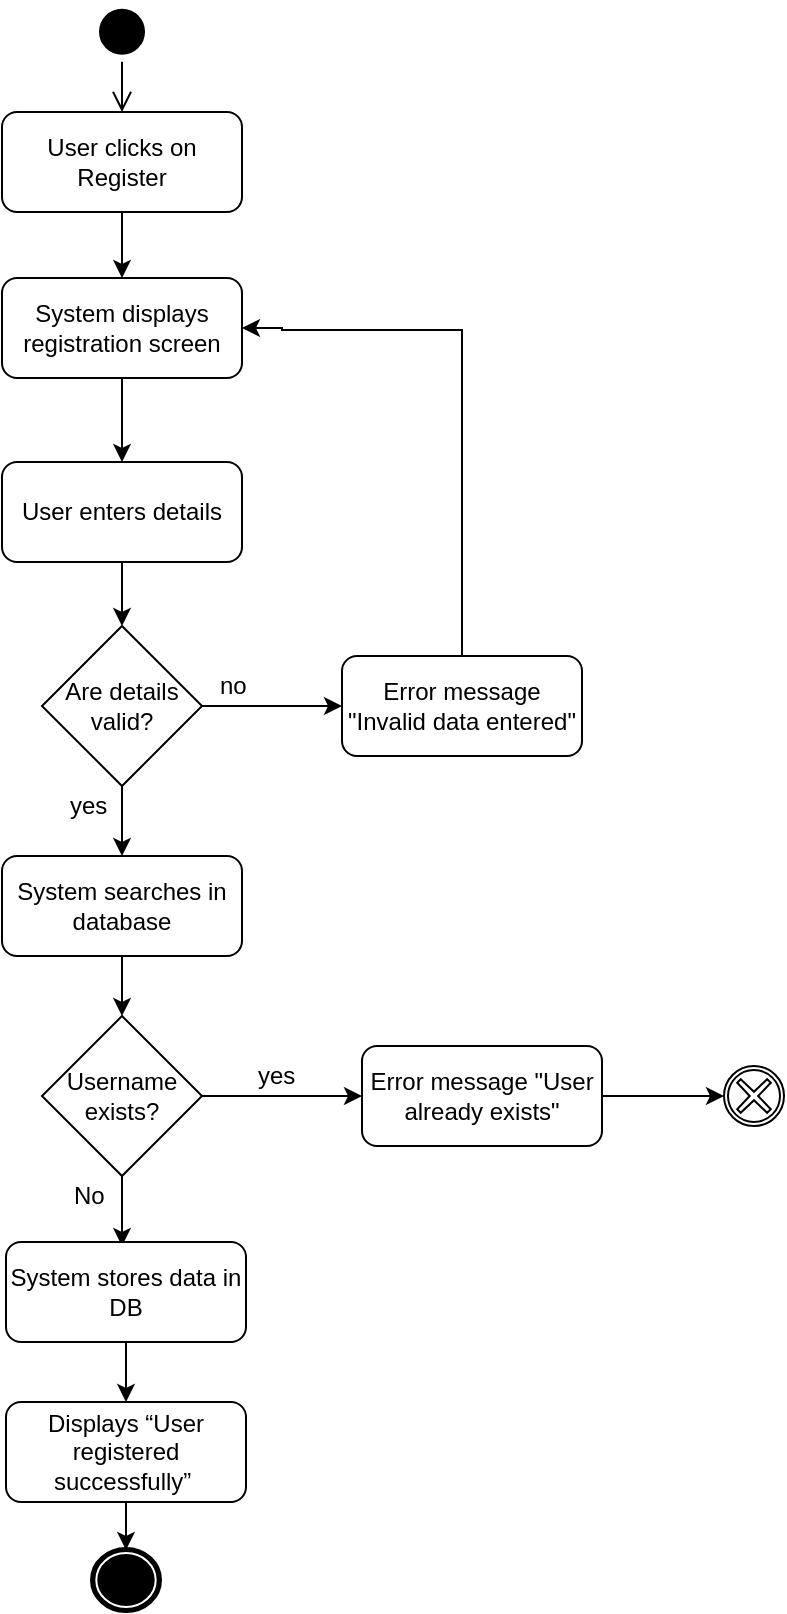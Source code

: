 <mxfile version="12.3.7" type="device" pages="9"><diagram id="c0yJIBmxYC5RWbaoT7v6" name="Registration"><mxGraphModel dx="466" dy="-589" grid="1" gridSize="10" guides="1" tooltips="1" connect="1" arrows="1" fold="1" page="1" pageScale="1" pageWidth="850" pageHeight="1100" math="0" shadow="0"><root><mxCell id="0"/><mxCell id="1" parent="0"/><mxCell id="iTQx4BzLbVq3O2gWekT5-1" style="edgeStyle=orthogonalEdgeStyle;rounded=0;orthogonalLoop=1;jettySize=auto;html=1;entryX=0.5;entryY=0;entryDx=0;entryDy=0;" parent="1" source="iTQx4BzLbVq3O2gWekT5-2" target="iTQx4BzLbVq3O2gWekT5-4" edge="1"><mxGeometry relative="1" as="geometry"/></mxCell><mxCell id="iTQx4BzLbVq3O2gWekT5-2" value="User clicks on Register" style="rounded=1;whiteSpace=wrap;html=1;" parent="1" vertex="1"><mxGeometry x="270" y="1771" width="120" height="50" as="geometry"/></mxCell><mxCell id="iTQx4BzLbVq3O2gWekT5-3" style="edgeStyle=orthogonalEdgeStyle;rounded=0;orthogonalLoop=1;jettySize=auto;html=1;exitX=0.5;exitY=1;exitDx=0;exitDy=0;entryX=0.5;entryY=0;entryDx=0;entryDy=0;" parent="1" source="iTQx4BzLbVq3O2gWekT5-4" target="iTQx4BzLbVq3O2gWekT5-6" edge="1"><mxGeometry relative="1" as="geometry"/></mxCell><mxCell id="iTQx4BzLbVq3O2gWekT5-4" value="System displays registration screen" style="rounded=1;whiteSpace=wrap;html=1;" parent="1" vertex="1"><mxGeometry x="270" y="1854" width="120" height="50" as="geometry"/></mxCell><mxCell id="iTQx4BzLbVq3O2gWekT5-5" style="edgeStyle=orthogonalEdgeStyle;rounded=0;orthogonalLoop=1;jettySize=auto;html=1;exitX=0.5;exitY=1;exitDx=0;exitDy=0;entryX=0.5;entryY=0;entryDx=0;entryDy=0;" parent="1" source="iTQx4BzLbVq3O2gWekT5-6" target="iTQx4BzLbVq3O2gWekT5-9" edge="1"><mxGeometry relative="1" as="geometry"/></mxCell><mxCell id="iTQx4BzLbVq3O2gWekT5-6" value="User enters details" style="rounded=1;whiteSpace=wrap;html=1;" parent="1" vertex="1"><mxGeometry x="270" y="1946" width="120" height="50" as="geometry"/></mxCell><mxCell id="iTQx4BzLbVq3O2gWekT5-7" style="edgeStyle=orthogonalEdgeStyle;rounded=0;orthogonalLoop=1;jettySize=auto;html=1;exitX=1;exitY=0.5;exitDx=0;exitDy=0;entryX=0;entryY=0.5;entryDx=0;entryDy=0;" parent="1" source="iTQx4BzLbVq3O2gWekT5-9" target="iTQx4BzLbVq3O2gWekT5-19" edge="1"><mxGeometry relative="1" as="geometry"/></mxCell><mxCell id="iTQx4BzLbVq3O2gWekT5-8" style="edgeStyle=orthogonalEdgeStyle;rounded=0;orthogonalLoop=1;jettySize=auto;html=1;exitX=0.5;exitY=1;exitDx=0;exitDy=0;entryX=0.5;entryY=0;entryDx=0;entryDy=0;" parent="1" source="iTQx4BzLbVq3O2gWekT5-9" target="iTQx4BzLbVq3O2gWekT5-11" edge="1"><mxGeometry relative="1" as="geometry"/></mxCell><mxCell id="iTQx4BzLbVq3O2gWekT5-9" value="Are details valid?" style="rhombus;whiteSpace=wrap;html=1;fillColor=none;" parent="1" vertex="1"><mxGeometry x="290" y="2028" width="80" height="80" as="geometry"/></mxCell><mxCell id="iTQx4BzLbVq3O2gWekT5-10" value="" style="edgeStyle=orthogonalEdgeStyle;rounded=0;orthogonalLoop=1;jettySize=auto;html=1;" parent="1" source="iTQx4BzLbVq3O2gWekT5-11" target="iTQx4BzLbVq3O2gWekT5-13" edge="1"><mxGeometry relative="1" as="geometry"/></mxCell><mxCell id="iTQx4BzLbVq3O2gWekT5-11" value="System searches in database" style="rounded=1;whiteSpace=wrap;html=1;" parent="1" vertex="1"><mxGeometry x="270" y="2143" width="120" height="50" as="geometry"/></mxCell><mxCell id="iTQx4BzLbVq3O2gWekT5-12" style="edgeStyle=orthogonalEdgeStyle;rounded=0;orthogonalLoop=1;jettySize=auto;html=1;exitX=0.5;exitY=1;exitDx=0;exitDy=0;entryX=0.5;entryY=0;entryDx=0;entryDy=0;" parent="1" source="iTQx4BzLbVq3O2gWekT5-13" edge="1"><mxGeometry relative="1" as="geometry"><mxPoint x="330" y="2338" as="targetPoint"/></mxGeometry></mxCell><mxCell id="iTQx4BzLbVq3O2gWekT5-13" value="Username exists?" style="rhombus;whiteSpace=wrap;html=1;fillColor=none;" parent="1" vertex="1"><mxGeometry x="290" y="2223" width="80" height="80" as="geometry"/></mxCell><mxCell id="iTQx4BzLbVq3O2gWekT5-14" style="edgeStyle=orthogonalEdgeStyle;rounded=0;orthogonalLoop=1;jettySize=auto;html=1;exitX=0.5;exitY=1;exitDx=0;exitDy=0;entryX=0.5;entryY=0;entryDx=0;entryDy=0;" parent="1" source="iTQx4BzLbVq3O2gWekT5-15" target="iTQx4BzLbVq3O2gWekT5-16" edge="1"><mxGeometry relative="1" as="geometry"/></mxCell><mxCell id="iTQx4BzLbVq3O2gWekT5-15" value="System stores data in DB" style="rounded=1;whiteSpace=wrap;html=1;" parent="1" vertex="1"><mxGeometry x="272" y="2336" width="120" height="50" as="geometry"/></mxCell><mxCell id="iTQx4BzLbVq3O2gWekT5-16" value="&lt;span style=&quot;line-height: 107%&quot;&gt;&lt;font style=&quot;font-size: 12px&quot;&gt;Displays “User registered successfully”&amp;nbsp;&lt;/font&gt;&lt;/span&gt;" style="rounded=1;whiteSpace=wrap;html=1;" parent="1" vertex="1"><mxGeometry x="272" y="2416" width="120" height="50" as="geometry"/></mxCell><mxCell id="iTQx4BzLbVq3O2gWekT5-17" value="yes" style="text;html=1;resizable=0;points=[];autosize=1;align=left;verticalAlign=top;spacingTop=-4;" parent="1" vertex="1"><mxGeometry x="302" y="2108" width="30" height="20" as="geometry"/></mxCell><mxCell id="iTQx4BzLbVq3O2gWekT5-18" style="edgeStyle=orthogonalEdgeStyle;rounded=0;orthogonalLoop=1;jettySize=auto;html=1;" parent="1" source="iTQx4BzLbVq3O2gWekT5-19" edge="1"><mxGeometry relative="1" as="geometry"><mxPoint x="390" y="1879" as="targetPoint"/><Array as="points"><mxPoint x="500" y="1880"/><mxPoint x="410" y="1880"/><mxPoint x="410" y="1879"/></Array></mxGeometry></mxCell><mxCell id="iTQx4BzLbVq3O2gWekT5-19" value="Error message &quot;Invalid data entered&quot;" style="rounded=1;whiteSpace=wrap;html=1;" parent="1" vertex="1"><mxGeometry x="440" y="2043" width="120" height="50" as="geometry"/></mxCell><mxCell id="iTQx4BzLbVq3O2gWekT5-20" value="no" style="text;html=1;resizable=0;points=[];autosize=1;align=left;verticalAlign=top;spacingTop=-4;" parent="1" vertex="1"><mxGeometry x="377" y="2048" width="30" height="20" as="geometry"/></mxCell><mxCell id="iTQx4BzLbVq3O2gWekT5-21" value="No" style="text;html=1;resizable=0;points=[];autosize=1;align=left;verticalAlign=top;spacingTop=-4;" parent="1" vertex="1"><mxGeometry x="304" y="2303" width="30" height="20" as="geometry"/></mxCell><mxCell id="iTQx4BzLbVq3O2gWekT5-22" value="Error message &quot;User already exists&quot;" style="rounded=1;whiteSpace=wrap;html=1;" parent="1" vertex="1"><mxGeometry x="450" y="2238" width="120" height="50" as="geometry"/></mxCell><mxCell id="iTQx4BzLbVq3O2gWekT5-23" value="yes" style="text;html=1;resizable=0;points=[];autosize=1;align=left;verticalAlign=top;spacingTop=-4;" parent="1" vertex="1"><mxGeometry x="395.5" y="2243" width="30" height="20" as="geometry"/></mxCell><mxCell id="iTQx4BzLbVq3O2gWekT5-24" value="" style="shape=mxgraph.bpmn.shape;html=1;verticalLabelPosition=bottom;labelBackgroundColor=#ffffff;verticalAlign=top;align=center;perimeter=ellipsePerimeter;outlineConnect=0;outline=end;symbol=terminate;" parent="1" vertex="1"><mxGeometry x="315.5" y="2490" width="33" height="30" as="geometry"/></mxCell><mxCell id="iTQx4BzLbVq3O2gWekT5-25" value="" style="endArrow=classic;html=1;entryX=0.5;entryY=0;entryDx=0;entryDy=0;exitX=0.5;exitY=1;exitDx=0;exitDy=0;" parent="1" source="iTQx4BzLbVq3O2gWekT5-16" target="iTQx4BzLbVq3O2gWekT5-24" edge="1"><mxGeometry width="50" height="50" relative="1" as="geometry"><mxPoint x="270" y="2601" as="sourcePoint"/><mxPoint x="320" y="2551" as="targetPoint"/></mxGeometry></mxCell><mxCell id="iTQx4BzLbVq3O2gWekT5-26" value="" style="shape=mxgraph.bpmn.shape;html=1;verticalLabelPosition=bottom;labelBackgroundColor=#ffffff;verticalAlign=top;align=center;perimeter=ellipsePerimeter;outlineConnect=0;outline=boundInt;symbol=cancel;fillColor=#FFFFFF;" parent="1" vertex="1"><mxGeometry x="631" y="2248" width="30" height="30" as="geometry"/></mxCell><mxCell id="iTQx4BzLbVq3O2gWekT5-27" value="" style="endArrow=classic;html=1;entryX=0;entryY=0.5;entryDx=0;entryDy=0;exitX=1;exitY=0.5;exitDx=0;exitDy=0;" parent="1" source="iTQx4BzLbVq3O2gWekT5-13" target="iTQx4BzLbVq3O2gWekT5-22" edge="1"><mxGeometry width="50" height="50" relative="1" as="geometry"><mxPoint x="270" y="2601" as="sourcePoint"/><mxPoint x="320" y="2551" as="targetPoint"/></mxGeometry></mxCell><mxCell id="iTQx4BzLbVq3O2gWekT5-28" value="" style="endArrow=classic;html=1;entryX=0;entryY=0.5;entryDx=0;entryDy=0;exitX=1;exitY=0.5;exitDx=0;exitDy=0;" parent="1" source="iTQx4BzLbVq3O2gWekT5-22" target="iTQx4BzLbVq3O2gWekT5-26" edge="1"><mxGeometry width="50" height="50" relative="1" as="geometry"><mxPoint x="270" y="2601" as="sourcePoint"/><mxPoint x="320" y="2551" as="targetPoint"/></mxGeometry></mxCell><mxCell id="iTQx4BzLbVq3O2gWekT5-29" value="" style="ellipse;html=1;shape=startState;fillColor=#000000;strokeColor=#000000;" parent="1" vertex="1"><mxGeometry x="315" y="1715.9" width="30" height="30" as="geometry"/></mxCell><mxCell id="iTQx4BzLbVq3O2gWekT5-30" value="" style="edgeStyle=orthogonalEdgeStyle;html=1;verticalAlign=bottom;endArrow=open;endSize=8;strokeColor=#000000;entryX=0.5;entryY=0;entryDx=0;entryDy=0;" parent="1" source="iTQx4BzLbVq3O2gWekT5-29" target="iTQx4BzLbVq3O2gWekT5-2" edge="1"><mxGeometry relative="1" as="geometry"><mxPoint x="195" y="1789.4" as="targetPoint"/></mxGeometry></mxCell></root></mxGraphModel></diagram><diagram id="VaHGkWKZYAu8B6xBnfyv" name="Login"><mxGraphModel dx="466" dy="-3889" grid="1" gridSize="10" guides="1" tooltips="1" connect="1" arrows="1" fold="1" page="1" pageScale="1" pageWidth="850" pageHeight="1100" math="0" shadow="0"><root><mxCell id="7CiLVpNRnW6Wx93Y_b4y-0"/><mxCell id="7CiLVpNRnW6Wx93Y_b4y-1" parent="7CiLVpNRnW6Wx93Y_b4y-0"/><mxCell id="7CiLVpNRnW6Wx93Y_b4y-2" style="edgeStyle=none;rounded=0;orthogonalLoop=1;jettySize=auto;html=1;exitX=0.5;exitY=1;exitDx=0;exitDy=0;" parent="7CiLVpNRnW6Wx93Y_b4y-1" source="7CiLVpNRnW6Wx93Y_b4y-3" target="7CiLVpNRnW6Wx93Y_b4y-7" edge="1"><mxGeometry relative="1" as="geometry"><mxPoint x="530.059" y="4793.059" as="targetPoint"/></mxGeometry></mxCell><mxCell id="7CiLVpNRnW6Wx93Y_b4y-3" value="Click on login button" style="rounded=1;whiteSpace=wrap;html=1;" parent="7CiLVpNRnW6Wx93Y_b4y-1" vertex="1"><mxGeometry x="470.059" y="4683.059" width="120" height="60" as="geometry"/></mxCell><mxCell id="7CiLVpNRnW6Wx93Y_b4y-4" style="edgeStyle=none;rounded=0;orthogonalLoop=1;jettySize=auto;html=1;exitX=0.5;exitY=1;exitDx=0;exitDy=0;entryX=0.5;entryY=0;entryDx=0;entryDy=0;" parent="7CiLVpNRnW6Wx93Y_b4y-1" source="7CiLVpNRnW6Wx93Y_b4y-5" target="7CiLVpNRnW6Wx93Y_b4y-3" edge="1"><mxGeometry relative="1" as="geometry"/></mxCell><mxCell id="7CiLVpNRnW6Wx93Y_b4y-5" value="" style="ellipse;whiteSpace=wrap;html=1;aspect=fixed;fillColor=#000000;" parent="7CiLVpNRnW6Wx93Y_b4y-1" vertex="1"><mxGeometry x="518" y="4600" width="24" height="24" as="geometry"/></mxCell><mxCell id="7CiLVpNRnW6Wx93Y_b4y-6" style="edgeStyle=none;rounded=0;orthogonalLoop=1;jettySize=auto;html=1;exitX=0.5;exitY=1;exitDx=0;exitDy=0;" parent="7CiLVpNRnW6Wx93Y_b4y-1" source="7CiLVpNRnW6Wx93Y_b4y-7" target="7CiLVpNRnW6Wx93Y_b4y-9" edge="1"><mxGeometry relative="1" as="geometry"><mxPoint x="530.059" y="4873.059" as="targetPoint"/></mxGeometry></mxCell><mxCell id="7CiLVpNRnW6Wx93Y_b4y-7" value="Display login screen" style="rounded=1;whiteSpace=wrap;html=1;" parent="7CiLVpNRnW6Wx93Y_b4y-1" vertex="1"><mxGeometry x="470.059" y="4773.059" width="120" height="60" as="geometry"/></mxCell><mxCell id="7CiLVpNRnW6Wx93Y_b4y-8" style="edgeStyle=none;rounded=0;orthogonalLoop=1;jettySize=auto;html=1;exitX=0.5;exitY=1;exitDx=0;exitDy=0;" parent="7CiLVpNRnW6Wx93Y_b4y-1" source="7CiLVpNRnW6Wx93Y_b4y-9" target="7CiLVpNRnW6Wx93Y_b4y-12" edge="1"><mxGeometry relative="1" as="geometry"><mxPoint x="530.059" y="4963.059" as="targetPoint"/></mxGeometry></mxCell><mxCell id="7CiLVpNRnW6Wx93Y_b4y-9" value="Enter username and password" style="rounded=1;whiteSpace=wrap;html=1;" parent="7CiLVpNRnW6Wx93Y_b4y-1" vertex="1"><mxGeometry x="470.059" y="4863.059" width="120" height="60" as="geometry"/></mxCell><mxCell id="7CiLVpNRnW6Wx93Y_b4y-10" style="edgeStyle=none;rounded=0;orthogonalLoop=1;jettySize=auto;html=1;exitX=0.5;exitY=1;exitDx=0;exitDy=0;" parent="7CiLVpNRnW6Wx93Y_b4y-1" source="7CiLVpNRnW6Wx93Y_b4y-12" target="7CiLVpNRnW6Wx93Y_b4y-14" edge="1"><mxGeometry relative="1" as="geometry"><mxPoint x="529" y="5082" as="targetPoint"/></mxGeometry></mxCell><mxCell id="7CiLVpNRnW6Wx93Y_b4y-11" style="edgeStyle=none;rounded=0;orthogonalLoop=1;jettySize=auto;html=1;exitX=0;exitY=0.5;exitDx=0;exitDy=0;" parent="7CiLVpNRnW6Wx93Y_b4y-1" source="7CiLVpNRnW6Wx93Y_b4y-12" target="7CiLVpNRnW6Wx93Y_b4y-19" edge="1"><mxGeometry relative="1" as="geometry"><mxPoint x="440.059" y="5008.059" as="targetPoint"/></mxGeometry></mxCell><mxCell id="7CiLVpNRnW6Wx93Y_b4y-12" value="Check validity of username" style="rhombus;whiteSpace=wrap;html=1;" parent="7CiLVpNRnW6Wx93Y_b4y-1" vertex="1"><mxGeometry x="490.059" y="4955.559" width="90" height="90" as="geometry"/></mxCell><mxCell id="7CiLVpNRnW6Wx93Y_b4y-13" style="edgeStyle=none;rounded=0;orthogonalLoop=1;jettySize=auto;html=1;exitX=0.5;exitY=1;exitDx=0;exitDy=0;" parent="7CiLVpNRnW6Wx93Y_b4y-1" source="7CiLVpNRnW6Wx93Y_b4y-14" target="7CiLVpNRnW6Wx93Y_b4y-17" edge="1"><mxGeometry relative="1" as="geometry"><mxPoint x="535.059" y="5183.059" as="targetPoint"/></mxGeometry></mxCell><mxCell id="7CiLVpNRnW6Wx93Y_b4y-14" value="Retrieve password from database" style="rounded=1;whiteSpace=wrap;html=1;" parent="7CiLVpNRnW6Wx93Y_b4y-1" vertex="1"><mxGeometry x="475.059" y="5083.059" width="120" height="60" as="geometry"/></mxCell><mxCell id="7CiLVpNRnW6Wx93Y_b4y-15" style="edgeStyle=orthogonalEdgeStyle;rounded=0;orthogonalLoop=1;jettySize=auto;html=1;exitX=0;exitY=0.5;exitDx=0;exitDy=0;" parent="7CiLVpNRnW6Wx93Y_b4y-1" source="7CiLVpNRnW6Wx93Y_b4y-17" target="7CiLVpNRnW6Wx93Y_b4y-21" edge="1"><mxGeometry relative="1" as="geometry"><mxPoint x="420.059" y="5263.059" as="targetPoint"/></mxGeometry></mxCell><mxCell id="7CiLVpNRnW6Wx93Y_b4y-16" style="edgeStyle=orthogonalEdgeStyle;rounded=0;orthogonalLoop=1;jettySize=auto;html=1;exitX=0.5;exitY=1;exitDx=0;exitDy=0;" parent="7CiLVpNRnW6Wx93Y_b4y-1" source="7CiLVpNRnW6Wx93Y_b4y-17" target="7CiLVpNRnW6Wx93Y_b4y-24" edge="1"><mxGeometry relative="1" as="geometry"><mxPoint x="535.059" y="5373.059" as="targetPoint"/></mxGeometry></mxCell><mxCell id="7CiLVpNRnW6Wx93Y_b4y-17" value="Check if username is available in database" style="rhombus;whiteSpace=wrap;html=1;" parent="7CiLVpNRnW6Wx93Y_b4y-1" vertex="1"><mxGeometry x="485.059" y="5213.059" width="100" height="100" as="geometry"/></mxCell><mxCell id="7CiLVpNRnW6Wx93Y_b4y-18" style="edgeStyle=orthogonalEdgeStyle;rounded=0;orthogonalLoop=1;jettySize=auto;html=1;exitX=0;exitY=0.5;exitDx=0;exitDy=0;entryX=0;entryY=0.5;entryDx=0;entryDy=0;" parent="7CiLVpNRnW6Wx93Y_b4y-1" source="7CiLVpNRnW6Wx93Y_b4y-19" target="7CiLVpNRnW6Wx93Y_b4y-9" edge="1"><mxGeometry relative="1" as="geometry"/></mxCell><mxCell id="7CiLVpNRnW6Wx93Y_b4y-19" value="Display error message (thrice)" style="rounded=1;whiteSpace=wrap;html=1;" parent="7CiLVpNRnW6Wx93Y_b4y-1" vertex="1"><mxGeometry x="360.059" y="4978.059" width="90" height="45" as="geometry"/></mxCell><mxCell id="7CiLVpNRnW6Wx93Y_b4y-20" style="edgeStyle=orthogonalEdgeStyle;rounded=0;orthogonalLoop=1;jettySize=auto;html=1;exitX=0;exitY=0.5;exitDx=0;exitDy=0;" parent="7CiLVpNRnW6Wx93Y_b4y-1" source="7CiLVpNRnW6Wx93Y_b4y-21" edge="1"><mxGeometry relative="1" as="geometry"><mxPoint x="300.059" y="5263.059" as="targetPoint"/></mxGeometry></mxCell><mxCell id="7CiLVpNRnW6Wx93Y_b4y-21" value="Display error message" style="rounded=1;whiteSpace=wrap;html=1;" parent="7CiLVpNRnW6Wx93Y_b4y-1" vertex="1"><mxGeometry x="350.059" y="5243.059" width="80" height="40" as="geometry"/></mxCell><mxCell id="7CiLVpNRnW6Wx93Y_b4y-22" value="" style="shape=sumEllipse;perimeter=ellipsePerimeter;whiteSpace=wrap;html=1;backgroundOutline=1;fillColor=none;" parent="7CiLVpNRnW6Wx93Y_b4y-1" vertex="1"><mxGeometry x="260.059" y="5248.059" width="40" height="35" as="geometry"/></mxCell><mxCell id="7CiLVpNRnW6Wx93Y_b4y-23" style="edgeStyle=orthogonalEdgeStyle;rounded=0;orthogonalLoop=1;jettySize=auto;html=1;exitX=0.5;exitY=1;exitDx=0;exitDy=0;" parent="7CiLVpNRnW6Wx93Y_b4y-1" source="7CiLVpNRnW6Wx93Y_b4y-24" target="7CiLVpNRnW6Wx93Y_b4y-30" edge="1"><mxGeometry relative="1" as="geometry"><mxPoint x="535.059" y="5473.059" as="targetPoint"/></mxGeometry></mxCell><mxCell id="7CiLVpNRnW6Wx93Y_b4y-24" value="Compare password" style="rounded=1;whiteSpace=wrap;html=1;" parent="7CiLVpNRnW6Wx93Y_b4y-1" vertex="1"><mxGeometry x="475.059" y="5363.059" width="120" height="60" as="geometry"/></mxCell><mxCell id="7CiLVpNRnW6Wx93Y_b4y-25" value="Yes" style="text;html=1;resizable=0;points=[];autosize=1;align=left;verticalAlign=top;spacingTop=-4;" parent="7CiLVpNRnW6Wx93Y_b4y-1" vertex="1"><mxGeometry x="540.059" y="5323.059" width="40" height="20" as="geometry"/></mxCell><mxCell id="7CiLVpNRnW6Wx93Y_b4y-26" value="No" style="text;html=1;resizable=0;points=[];autosize=1;align=left;verticalAlign=top;spacingTop=-4;" parent="7CiLVpNRnW6Wx93Y_b4y-1" vertex="1"><mxGeometry x="463.059" y="5244.059" width="30" height="20" as="geometry"/></mxCell><mxCell id="7CiLVpNRnW6Wx93Y_b4y-27" value="Yes" style="text;html=1;resizable=0;points=[];autosize=1;align=left;verticalAlign=top;spacingTop=-4;" parent="7CiLVpNRnW6Wx93Y_b4y-1" vertex="1"><mxGeometry x="542.059" y="5062.059" width="40" height="20" as="geometry"/></mxCell><mxCell id="7CiLVpNRnW6Wx93Y_b4y-28" value="No" style="text;html=1;resizable=0;points=[];autosize=1;align=left;verticalAlign=top;spacingTop=-4;" parent="7CiLVpNRnW6Wx93Y_b4y-1" vertex="1"><mxGeometry x="463.059" y="4987.059" width="30" height="20" as="geometry"/></mxCell><mxCell id="7CiLVpNRnW6Wx93Y_b4y-29" style="edgeStyle=orthogonalEdgeStyle;rounded=0;orthogonalLoop=1;jettySize=auto;html=1;exitX=0.5;exitY=1;exitDx=0;exitDy=0;" parent="7CiLVpNRnW6Wx93Y_b4y-1" source="7CiLVpNRnW6Wx93Y_b4y-30" edge="1"><mxGeometry relative="1" as="geometry"><mxPoint x="532" y="5592.5" as="targetPoint"/></mxGeometry></mxCell><mxCell id="7CiLVpNRnW6Wx93Y_b4y-30" value="Authenticate user" style="rhombus;whiteSpace=wrap;html=1;" parent="7CiLVpNRnW6Wx93Y_b4y-1" vertex="1"><mxGeometry x="495.059" y="5475.059" width="80" height="80" as="geometry"/></mxCell><mxCell id="7CiLVpNRnW6Wx93Y_b4y-31" value="Valid" style="text;html=1;resizable=0;points=[];autosize=1;align=left;verticalAlign=top;spacingTop=-4;" parent="7CiLVpNRnW6Wx93Y_b4y-1" vertex="1"><mxGeometry x="540.059" y="5545.059" width="40" height="20" as="geometry"/></mxCell><mxCell id="7CiLVpNRnW6Wx93Y_b4y-32" value="" style="endArrow=none;html=1;entryX=0;entryY=0.5;entryDx=0;entryDy=0;" parent="7CiLVpNRnW6Wx93Y_b4y-1" target="7CiLVpNRnW6Wx93Y_b4y-30" edge="1"><mxGeometry width="50" height="50" relative="1" as="geometry"><mxPoint x="170" y="5515" as="sourcePoint"/><mxPoint x="490.059" y="5503.059" as="targetPoint"/></mxGeometry></mxCell><mxCell id="7CiLVpNRnW6Wx93Y_b4y-33" value="" style="endArrow=none;html=1;" parent="7CiLVpNRnW6Wx93Y_b4y-1" edge="1"><mxGeometry width="50" height="50" relative="1" as="geometry"><mxPoint x="170.059" y="5053.059" as="sourcePoint"/><mxPoint x="170" y="5510" as="targetPoint"/></mxGeometry></mxCell><mxCell id="7CiLVpNRnW6Wx93Y_b4y-34" value="" style="endArrow=none;html=1;" parent="7CiLVpNRnW6Wx93Y_b4y-1" edge="1"><mxGeometry width="50" height="50" relative="1" as="geometry"><mxPoint x="170.059" y="5053.059" as="sourcePoint"/><mxPoint x="410.059" y="5053.059" as="targetPoint"/></mxGeometry></mxCell><mxCell id="7CiLVpNRnW6Wx93Y_b4y-35" value="" style="endArrow=classic;html=1;entryX=0.5;entryY=1;entryDx=0;entryDy=0;" parent="7CiLVpNRnW6Wx93Y_b4y-1" target="7CiLVpNRnW6Wx93Y_b4y-19" edge="1"><mxGeometry width="50" height="50" relative="1" as="geometry"><mxPoint x="405.059" y="5053.059" as="sourcePoint"/><mxPoint x="375.059" y="5103.059" as="targetPoint"/></mxGeometry></mxCell><mxCell id="7CiLVpNRnW6Wx93Y_b4y-36" value="Invalid" style="text;html=1;resizable=0;points=[];autosize=1;align=left;verticalAlign=top;spacingTop=-4;" parent="7CiLVpNRnW6Wx93Y_b4y-1" vertex="1"><mxGeometry x="430.059" y="5483.059" width="50" height="20" as="geometry"/></mxCell><mxCell id="7CiLVpNRnW6Wx93Y_b4y-37" style="edgeStyle=orthogonalEdgeStyle;rounded=0;orthogonalLoop=1;jettySize=auto;html=1;exitX=0.5;exitY=1;exitDx=0;exitDy=0;" parent="7CiLVpNRnW6Wx93Y_b4y-1" source="7CiLVpNRnW6Wx93Y_b4y-38" edge="1"><mxGeometry relative="1" as="geometry"><mxPoint x="535.059" y="5703.059" as="targetPoint"/></mxGeometry></mxCell><mxCell id="7CiLVpNRnW6Wx93Y_b4y-38" value="Display success" style="rounded=1;whiteSpace=wrap;html=1;fillColor=none;" parent="7CiLVpNRnW6Wx93Y_b4y-1" vertex="1"><mxGeometry x="475.059" y="5593.059" width="120" height="60" as="geometry"/></mxCell><mxCell id="7CiLVpNRnW6Wx93Y_b4y-39" value="" style="ellipse;whiteSpace=wrap;html=1;aspect=fixed;fillColor=none;" parent="7CiLVpNRnW6Wx93Y_b4y-1" vertex="1"><mxGeometry x="518" y="5703" width="37" height="37" as="geometry"/></mxCell><mxCell id="7CiLVpNRnW6Wx93Y_b4y-40" value="" style="ellipse;whiteSpace=wrap;html=1;aspect=fixed;fillColor=#000000;" parent="7CiLVpNRnW6Wx93Y_b4y-1" vertex="1"><mxGeometry x="530.5" y="5715.5" width="12" height="12" as="geometry"/></mxCell><mxCell id="7CiLVpNRnW6Wx93Y_b4y-41" style="edgeStyle=orthogonalEdgeStyle;rounded=0;orthogonalLoop=1;jettySize=auto;html=1;exitX=0;exitY=0;exitDx=0;exitDy=0;entryX=0.5;entryY=0;entryDx=0;entryDy=0;" parent="7CiLVpNRnW6Wx93Y_b4y-1" source="7CiLVpNRnW6Wx93Y_b4y-5" target="7CiLVpNRnW6Wx93Y_b4y-5" edge="1"><mxGeometry relative="1" as="geometry"/></mxCell></root></mxGraphModel></diagram><diagram id="SSe9m9laOLjxahkwFLv6" name="Search Place"><mxGraphModel dx="466" dy="-3889" grid="1" gridSize="10" guides="1" tooltips="1" connect="1" arrows="1" fold="1" page="1" pageScale="1" pageWidth="850" pageHeight="1100" math="0" shadow="0"><root><mxCell id="0-MPdM4sZhGkf1hJuGsV-0"/><mxCell id="0-MPdM4sZhGkf1hJuGsV-1" parent="0-MPdM4sZhGkf1hJuGsV-0"/><mxCell id="JVBLJi9Flp8KVI33GdQC-5" value="" style="edgeStyle=orthogonalEdgeStyle;rounded=0;orthogonalLoop=1;jettySize=auto;html=1;" parent="0-MPdM4sZhGkf1hJuGsV-1" source="JVBLJi9Flp8KVI33GdQC-0" target="JVBLJi9Flp8KVI33GdQC-4" edge="1"><mxGeometry relative="1" as="geometry"/></mxCell><mxCell id="JVBLJi9Flp8KVI33GdQC-0" value="Clicks on search place" style="rounded=1;whiteSpace=wrap;html=1;" parent="0-MPdM4sZhGkf1hJuGsV-1" vertex="1"><mxGeometry x="470.059" y="4683.059" width="120" height="60" as="geometry"/></mxCell><mxCell id="JVBLJi9Flp8KVI33GdQC-7" value="" style="edgeStyle=orthogonalEdgeStyle;rounded=0;orthogonalLoop=1;jettySize=auto;html=1;" parent="0-MPdM4sZhGkf1hJuGsV-1" source="JVBLJi9Flp8KVI33GdQC-4" target="JVBLJi9Flp8KVI33GdQC-6" edge="1"><mxGeometry relative="1" as="geometry"/></mxCell><mxCell id="JVBLJi9Flp8KVI33GdQC-4" value="System displays input for place" style="rounded=1;whiteSpace=wrap;html=1;" parent="0-MPdM4sZhGkf1hJuGsV-1" vertex="1"><mxGeometry x="470.059" y="4823.059" width="120" height="60" as="geometry"/></mxCell><mxCell id="JVBLJi9Flp8KVI33GdQC-9" value="" style="edgeStyle=orthogonalEdgeStyle;rounded=0;orthogonalLoop=1;jettySize=auto;html=1;" parent="0-MPdM4sZhGkf1hJuGsV-1" source="JVBLJi9Flp8KVI33GdQC-6" edge="1"><mxGeometry relative="1" as="geometry"><mxPoint x="530.059" y="5103.059" as="targetPoint"/></mxGeometry></mxCell><mxCell id="JVBLJi9Flp8KVI33GdQC-6" value="User enters place to be searched" style="rounded=1;whiteSpace=wrap;html=1;" parent="0-MPdM4sZhGkf1hJuGsV-1" vertex="1"><mxGeometry x="470.059" y="4963.059" width="120" height="60" as="geometry"/></mxCell><mxCell id="JVBLJi9Flp8KVI33GdQC-1" style="edgeStyle=none;rounded=0;orthogonalLoop=1;jettySize=auto;html=1;exitX=0.5;exitY=1;exitDx=0;exitDy=0;entryX=0.5;entryY=0;entryDx=0;entryDy=0;" parent="0-MPdM4sZhGkf1hJuGsV-1" source="JVBLJi9Flp8KVI33GdQC-2" target="JVBLJi9Flp8KVI33GdQC-0" edge="1"><mxGeometry relative="1" as="geometry"/></mxCell><mxCell id="JVBLJi9Flp8KVI33GdQC-2" value="" style="ellipse;whiteSpace=wrap;html=1;aspect=fixed;fillColor=#000000;" parent="0-MPdM4sZhGkf1hJuGsV-1" vertex="1"><mxGeometry x="518" y="4600" width="24" height="24" as="geometry"/></mxCell><mxCell id="JVBLJi9Flp8KVI33GdQC-3" style="edgeStyle=orthogonalEdgeStyle;rounded=0;orthogonalLoop=1;jettySize=auto;html=1;exitX=0;exitY=0;exitDx=0;exitDy=0;entryX=0.5;entryY=0;entryDx=0;entryDy=0;" parent="0-MPdM4sZhGkf1hJuGsV-1" source="JVBLJi9Flp8KVI33GdQC-2" target="JVBLJi9Flp8KVI33GdQC-2" edge="1"><mxGeometry relative="1" as="geometry"/></mxCell><mxCell id="JVBLJi9Flp8KVI33GdQC-12" value="" style="edgeStyle=orthogonalEdgeStyle;rounded=0;orthogonalLoop=1;jettySize=auto;html=1;" parent="0-MPdM4sZhGkf1hJuGsV-1" source="JVBLJi9Flp8KVI33GdQC-10" edge="1"><mxGeometry relative="1" as="geometry"><mxPoint x="530" y="5310" as="targetPoint"/></mxGeometry></mxCell><mxCell id="ZSIwr2zQvb8vFbR-6e5f-7" value="" style="edgeStyle=orthogonalEdgeStyle;rounded=0;orthogonalLoop=1;jettySize=auto;html=1;entryX=0;entryY=0.5;entryDx=0;entryDy=0;" parent="0-MPdM4sZhGkf1hJuGsV-1" source="JVBLJi9Flp8KVI33GdQC-10" target="ZSIwr2zQvb8vFbR-6e5f-8" edge="1"><mxGeometry relative="1" as="geometry"><mxPoint x="685" y="5166.5" as="targetPoint"/></mxGeometry></mxCell><mxCell id="JVBLJi9Flp8KVI33GdQC-10" value="Checks if valid place is entered" style="rhombus;whiteSpace=wrap;html=1;" parent="0-MPdM4sZhGkf1hJuGsV-1" vertex="1"><mxGeometry x="455" y="5103" width="150" height="127" as="geometry"/></mxCell><mxCell id="JVBLJi9Flp8KVI33GdQC-16" value="" style="edgeStyle=orthogonalEdgeStyle;rounded=0;orthogonalLoop=1;jettySize=auto;html=1;" parent="0-MPdM4sZhGkf1hJuGsV-1" source="JVBLJi9Flp8KVI33GdQC-14" target="JVBLJi9Flp8KVI33GdQC-15" edge="1"><mxGeometry relative="1" as="geometry"/></mxCell><mxCell id="JVBLJi9Flp8KVI33GdQC-14" value="System searches the packages which include that place" style="rounded=1;whiteSpace=wrap;html=1;" parent="0-MPdM4sZhGkf1hJuGsV-1" vertex="1"><mxGeometry x="470" y="5310" width="120" height="60" as="geometry"/></mxCell><mxCell id="JVBLJi9Flp8KVI33GdQC-18" value="" style="edgeStyle=orthogonalEdgeStyle;rounded=0;orthogonalLoop=1;jettySize=auto;html=1;" parent="0-MPdM4sZhGkf1hJuGsV-1" source="JVBLJi9Flp8KVI33GdQC-15" target="JVBLJi9Flp8KVI33GdQC-17" edge="1"><mxGeometry relative="1" as="geometry"/></mxCell><mxCell id="JVBLJi9Flp8KVI33GdQC-15" value="System searches the packages which include that place" style="rounded=1;whiteSpace=wrap;html=1;" parent="0-MPdM4sZhGkf1hJuGsV-1" vertex="1"><mxGeometry x="470" y="5450" width="120" height="60" as="geometry"/></mxCell><mxCell id="ZSIwr2zQvb8vFbR-6e5f-1" value="" style="edgeStyle=orthogonalEdgeStyle;rounded=0;orthogonalLoop=1;jettySize=auto;html=1;" parent="0-MPdM4sZhGkf1hJuGsV-1" source="JVBLJi9Flp8KVI33GdQC-17" edge="1"><mxGeometry relative="1" as="geometry"><mxPoint x="530" y="5730" as="targetPoint"/></mxGeometry></mxCell><mxCell id="JVBLJi9Flp8KVI33GdQC-17" value="Displays all retrieved packages" style="rounded=1;whiteSpace=wrap;html=1;" parent="0-MPdM4sZhGkf1hJuGsV-1" vertex="1"><mxGeometry x="470" y="5590" width="120" height="60" as="geometry"/></mxCell><mxCell id="ZSIwr2zQvb8vFbR-6e5f-2" value="" style="ellipse;whiteSpace=wrap;html=1;aspect=fixed;fillColor=none;" parent="0-MPdM4sZhGkf1hJuGsV-1" vertex="1"><mxGeometry x="511.5" y="5730" width="37" height="37" as="geometry"/></mxCell><mxCell id="ZSIwr2zQvb8vFbR-6e5f-3" value="" style="ellipse;whiteSpace=wrap;html=1;aspect=fixed;fillColor=#000000;" parent="0-MPdM4sZhGkf1hJuGsV-1" vertex="1"><mxGeometry x="524" y="5742.5" width="12" height="12" as="geometry"/></mxCell><mxCell id="ZSIwr2zQvb8vFbR-6e5f-4" value="Yes" style="text;html=1;strokeColor=none;fillColor=none;align=center;verticalAlign=middle;whiteSpace=wrap;rounded=0;" parent="0-MPdM4sZhGkf1hJuGsV-1" vertex="1"><mxGeometry x="542" y="5240" width="40" height="20" as="geometry"/></mxCell><mxCell id="ZSIwr2zQvb8vFbR-6e5f-5" value="No" style="text;html=1;strokeColor=none;fillColor=none;align=center;verticalAlign=middle;whiteSpace=wrap;rounded=0;" parent="0-MPdM4sZhGkf1hJuGsV-1" vertex="1"><mxGeometry x="590" y="5103" width="40" height="20" as="geometry"/></mxCell><mxCell id="ZSIwr2zQvb8vFbR-6e5f-8" value="Display 'Invalid input'&amp;nbsp;" style="rounded=1;whiteSpace=wrap;html=1;" parent="0-MPdM4sZhGkf1hJuGsV-1" vertex="1"><mxGeometry x="690" y="5137" width="120" height="60" as="geometry"/></mxCell><mxCell id="ZSIwr2zQvb8vFbR-6e5f-9" value="" style="endArrow=none;html=1;" parent="0-MPdM4sZhGkf1hJuGsV-1" source="ZSIwr2zQvb8vFbR-6e5f-8" edge="1"><mxGeometry width="50" height="50" relative="1" as="geometry"><mxPoint x="720" y="5050" as="sourcePoint"/><mxPoint x="750" y="4850" as="targetPoint"/></mxGeometry></mxCell><mxCell id="ZSIwr2zQvb8vFbR-6e5f-10" value="" style="endArrow=classic;html=1;" parent="0-MPdM4sZhGkf1hJuGsV-1" target="JVBLJi9Flp8KVI33GdQC-4" edge="1"><mxGeometry width="50" height="50" relative="1" as="geometry"><mxPoint x="750" y="4852" as="sourcePoint"/><mxPoint x="700" y="4770" as="targetPoint"/></mxGeometry></mxCell></root></mxGraphModel></diagram><diagram id="2244lpQZmAABy3aXE5wr" name="Show package"><mxGraphModel dx="466" dy="-3889" grid="1" gridSize="10" guides="1" tooltips="1" connect="1" arrows="1" fold="1" page="1" pageScale="1" pageWidth="850" pageHeight="1100" math="0" shadow="0"><root><mxCell id="rHbrjnWVVjORbI9A6_eJ-0"/><mxCell id="rHbrjnWVVjORbI9A6_eJ-1" parent="rHbrjnWVVjORbI9A6_eJ-0"/><mxCell id="dE6cwzNHWUnBxaVV7Tw6-2" value="" style="edgeStyle=orthogonalEdgeStyle;rounded=0;orthogonalLoop=1;jettySize=auto;html=1;" edge="1" parent="rHbrjnWVVjORbI9A6_eJ-1" source="vTc5bQ66lbEQoSCj_S2d-0" target="dE6cwzNHWUnBxaVV7Tw6-1"><mxGeometry relative="1" as="geometry"/></mxCell><mxCell id="vTc5bQ66lbEQoSCj_S2d-0" value="Clicks on show package" style="rounded=1;whiteSpace=wrap;html=1;" parent="rHbrjnWVVjORbI9A6_eJ-1" vertex="1"><mxGeometry x="470.059" y="4683.059" width="120" height="60" as="geometry"/></mxCell><mxCell id="dE6cwzNHWUnBxaVV7Tw6-4" value="" style="edgeStyle=orthogonalEdgeStyle;rounded=0;orthogonalLoop=1;jettySize=auto;html=1;" edge="1" parent="rHbrjnWVVjORbI9A6_eJ-1" source="dE6cwzNHWUnBxaVV7Tw6-1"><mxGeometry relative="1" as="geometry"><mxPoint x="530.059" y="4963.059" as="targetPoint"/></mxGeometry></mxCell><mxCell id="dE6cwzNHWUnBxaVV7Tw6-1" value="System retrieves package ID and details" style="rounded=1;whiteSpace=wrap;html=1;" vertex="1" parent="rHbrjnWVVjORbI9A6_eJ-1"><mxGeometry x="470.059" y="4823.059" width="120" height="60" as="geometry"/></mxCell><mxCell id="z2KvIRK_Rf8XxiaAwajh-3" value="" style="edgeStyle=orthogonalEdgeStyle;rounded=0;orthogonalLoop=1;jettySize=auto;html=1;" parent="rHbrjnWVVjORbI9A6_eJ-1" source="vTc5bQ66lbEQoSCj_S2d-4" edge="1"><mxGeometry relative="1" as="geometry"><mxPoint x="530.059" y="5103.059" as="targetPoint"/></mxGeometry></mxCell><mxCell id="vTc5bQ66lbEQoSCj_S2d-4" value="System displays contents of the package" style="rounded=1;whiteSpace=wrap;html=1;" parent="rHbrjnWVVjORbI9A6_eJ-1" vertex="1"><mxGeometry x="470.059" y="4963.059" width="120" height="60" as="geometry"/></mxCell><mxCell id="vTc5bQ66lbEQoSCj_S2d-1" style="edgeStyle=none;rounded=0;orthogonalLoop=1;jettySize=auto;html=1;exitX=0.5;exitY=1;exitDx=0;exitDy=0;entryX=0.5;entryY=0;entryDx=0;entryDy=0;" parent="rHbrjnWVVjORbI9A6_eJ-1" source="vTc5bQ66lbEQoSCj_S2d-2" target="vTc5bQ66lbEQoSCj_S2d-0" edge="1"><mxGeometry relative="1" as="geometry"/></mxCell><mxCell id="vTc5bQ66lbEQoSCj_S2d-2" value="" style="ellipse;whiteSpace=wrap;html=1;aspect=fixed;fillColor=#000000;" parent="rHbrjnWVVjORbI9A6_eJ-1" vertex="1"><mxGeometry x="518" y="4600" width="24" height="24" as="geometry"/></mxCell><mxCell id="vTc5bQ66lbEQoSCj_S2d-3" style="edgeStyle=orthogonalEdgeStyle;rounded=0;orthogonalLoop=1;jettySize=auto;html=1;exitX=0;exitY=0;exitDx=0;exitDy=0;entryX=0.5;entryY=0;entryDx=0;entryDy=0;" parent="rHbrjnWVVjORbI9A6_eJ-1" source="vTc5bQ66lbEQoSCj_S2d-2" target="vTc5bQ66lbEQoSCj_S2d-2" edge="1"><mxGeometry relative="1" as="geometry"/></mxCell><mxCell id="z2KvIRK_Rf8XxiaAwajh-0" value="" style="ellipse;whiteSpace=wrap;html=1;aspect=fixed;fillColor=none;" parent="rHbrjnWVVjORbI9A6_eJ-1" vertex="1"><mxGeometry x="511.5" y="5103" width="37" height="37" as="geometry"/></mxCell><mxCell id="z2KvIRK_Rf8XxiaAwajh-1" value="" style="ellipse;whiteSpace=wrap;html=1;aspect=fixed;fillColor=#000000;" parent="rHbrjnWVVjORbI9A6_eJ-1" vertex="1"><mxGeometry x="524" y="5115.5" width="12" height="12" as="geometry"/></mxCell></root></mxGraphModel></diagram><diagram id="uKNnBZW_wLfoLlrqJyJM" name="Add Package"><mxGraphModel dx="466" dy="1611" grid="1" gridSize="10" guides="1" tooltips="1" connect="1" arrows="1" fold="1" page="1" pageScale="1" pageWidth="850" pageHeight="1100" math="0" shadow="0"><root><mxCell id="rxjlhTFKF5eaVx0FGn3Q-0"/><mxCell id="rxjlhTFKF5eaVx0FGn3Q-1" parent="rxjlhTFKF5eaVx0FGn3Q-0"/><mxCell id="gJ3XLeQ1GlP6dNz00Jge-2" value="" style="edgeStyle=orthogonalEdgeStyle;rounded=0;orthogonalLoop=1;jettySize=auto;html=1;" parent="rxjlhTFKF5eaVx0FGn3Q-1" source="gJ3XLeQ1GlP6dNz00Jge-0" target="gJ3XLeQ1GlP6dNz00Jge-1" edge="1"><mxGeometry relative="1" as="geometry"/></mxCell><mxCell id="gJ3XLeQ1GlP6dNz00Jge-0" value="Clicks on add package" style="rounded=1;whiteSpace=wrap;html=1;" parent="rxjlhTFKF5eaVx0FGn3Q-1" vertex="1"><mxGeometry x="280" y="80" width="120" height="60" as="geometry"/></mxCell><mxCell id="gJ3XLeQ1GlP6dNz00Jge-4" value="" style="edgeStyle=orthogonalEdgeStyle;rounded=0;orthogonalLoop=1;jettySize=auto;html=1;" parent="rxjlhTFKF5eaVx0FGn3Q-1" source="gJ3XLeQ1GlP6dNz00Jge-1" target="gJ3XLeQ1GlP6dNz00Jge-3" edge="1"><mxGeometry relative="1" as="geometry"/></mxCell><mxCell id="gJ3XLeQ1GlP6dNz00Jge-1" value="System displays contents form" style="rounded=1;whiteSpace=wrap;html=1;" parent="rxjlhTFKF5eaVx0FGn3Q-1" vertex="1"><mxGeometry x="280" y="220" width="120" height="60" as="geometry"/></mxCell><mxCell id="gJ3XLeQ1GlP6dNz00Jge-6" value="" style="edgeStyle=orthogonalEdgeStyle;rounded=0;orthogonalLoop=1;jettySize=auto;html=1;" parent="rxjlhTFKF5eaVx0FGn3Q-1" source="gJ3XLeQ1GlP6dNz00Jge-3" target="gJ3XLeQ1GlP6dNz00Jge-5" edge="1"><mxGeometry relative="1" as="geometry"/></mxCell><mxCell id="gJ3XLeQ1GlP6dNz00Jge-3" value="Uploads information" style="rounded=1;whiteSpace=wrap;html=1;" parent="rxjlhTFKF5eaVx0FGn3Q-1" vertex="1"><mxGeometry x="280" y="360" width="120" height="60" as="geometry"/></mxCell><mxCell id="gJ3XLeQ1GlP6dNz00Jge-8" value="" style="edgeStyle=orthogonalEdgeStyle;rounded=0;orthogonalLoop=1;jettySize=auto;html=1;" parent="rxjlhTFKF5eaVx0FGn3Q-1" source="gJ3XLeQ1GlP6dNz00Jge-5" edge="1"><mxGeometry relative="1" as="geometry"><mxPoint x="340" y="640" as="targetPoint"/></mxGeometry></mxCell><mxCell id="gJ3XLeQ1GlP6dNz00Jge-5" value="Clicks confirm" style="rounded=1;whiteSpace=wrap;html=1;" parent="rxjlhTFKF5eaVx0FGn3Q-1" vertex="1"><mxGeometry x="280" y="500" width="120" height="60" as="geometry"/></mxCell><mxCell id="gJ3XLeQ1GlP6dNz00Jge-11" value="" style="edgeStyle=orthogonalEdgeStyle;rounded=0;orthogonalLoop=1;jettySize=auto;html=1;" parent="rxjlhTFKF5eaVx0FGn3Q-1" source="gJ3XLeQ1GlP6dNz00Jge-9" edge="1"><mxGeometry relative="1" as="geometry"><mxPoint x="340" y="850" as="targetPoint"/></mxGeometry></mxCell><mxCell id="OOGdwkaPjv1TVipUnISS-3" value="" style="edgeStyle=orthogonalEdgeStyle;rounded=0;orthogonalLoop=1;jettySize=auto;html=1;" parent="rxjlhTFKF5eaVx0FGn3Q-1" source="gJ3XLeQ1GlP6dNz00Jge-9" edge="1"><mxGeometry relative="1" as="geometry"><mxPoint x="485" y="705" as="targetPoint"/></mxGeometry></mxCell><mxCell id="gJ3XLeQ1GlP6dNz00Jge-9" value="Itinerary invalid" style="rhombus;whiteSpace=wrap;html=1;" parent="rxjlhTFKF5eaVx0FGn3Q-1" vertex="1"><mxGeometry x="275" y="640" width="130" height="130" as="geometry"/></mxCell><mxCell id="OOGdwkaPjv1TVipUnISS-9" value="" style="edgeStyle=orthogonalEdgeStyle;rounded=0;orthogonalLoop=1;jettySize=auto;html=1;" parent="rxjlhTFKF5eaVx0FGn3Q-1" source="gJ3XLeQ1GlP6dNz00Jge-12" target="gJ3XLeQ1GlP6dNz00Jge-17" edge="1"><mxGeometry relative="1" as="geometry"/></mxCell><mxCell id="gJ3XLeQ1GlP6dNz00Jge-12" value="Saves new package in database" style="rounded=1;whiteSpace=wrap;html=1;" parent="rxjlhTFKF5eaVx0FGn3Q-1" vertex="1"><mxGeometry x="279" y="1060" width="120" height="60" as="geometry"/></mxCell><mxCell id="gJ3XLeQ1GlP6dNz00Jge-24" value="" style="edgeStyle=orthogonalEdgeStyle;rounded=0;orthogonalLoop=1;jettySize=auto;html=1;" parent="rxjlhTFKF5eaVx0FGn3Q-1" source="gJ3XLeQ1GlP6dNz00Jge-13" target="gJ3XLeQ1GlP6dNz00Jge-23" edge="1"><mxGeometry relative="1" as="geometry"/></mxCell><mxCell id="gJ3XLeQ1GlP6dNz00Jge-13" value="Saves new package in database" style="rounded=1;whiteSpace=wrap;html=1;" parent="rxjlhTFKF5eaVx0FGn3Q-1" vertex="1"><mxGeometry x="279" y="1430" width="120" height="60" as="geometry"/></mxCell><mxCell id="gJ3XLeQ1GlP6dNz00Jge-26" value="" style="edgeStyle=orthogonalEdgeStyle;rounded=0;orthogonalLoop=1;jettySize=auto;html=1;" parent="rxjlhTFKF5eaVx0FGn3Q-1" source="gJ3XLeQ1GlP6dNz00Jge-23" edge="1"><mxGeometry relative="1" as="geometry"><mxPoint x="339" y="1710" as="targetPoint"/></mxGeometry></mxCell><mxCell id="gJ3XLeQ1GlP6dNz00Jge-23" value="System displays success message" style="rounded=1;whiteSpace=wrap;html=1;" parent="rxjlhTFKF5eaVx0FGn3Q-1" vertex="1"><mxGeometry x="279" y="1570" width="120" height="60" as="geometry"/></mxCell><mxCell id="gJ3XLeQ1GlP6dNz00Jge-19" value="" style="edgeStyle=orthogonalEdgeStyle;rounded=0;orthogonalLoop=1;jettySize=auto;html=1;" parent="rxjlhTFKF5eaVx0FGn3Q-1" source="gJ3XLeQ1GlP6dNz00Jge-17" edge="1"><mxGeometry relative="1" as="geometry"><mxPoint x="339" y="1430" as="targetPoint"/><Array as="points"><mxPoint x="339" y="1340"/><mxPoint x="339" y="1340"/></Array></mxGeometry></mxCell><mxCell id="gJ3XLeQ1GlP6dNz00Jge-17" value="Database connectivity is lost" style="rhombus;whiteSpace=wrap;html=1;" parent="rxjlhTFKF5eaVx0FGn3Q-1" vertex="1"><mxGeometry x="275" y="1200" width="130" height="130" as="geometry"/></mxCell><mxCell id="gJ3XLeQ1GlP6dNz00Jge-22" value="No" style="text;html=1;strokeColor=none;fillColor=none;align=center;verticalAlign=middle;whiteSpace=wrap;rounded=0;" parent="rxjlhTFKF5eaVx0FGn3Q-1" vertex="1"><mxGeometry x="349" y="1340" width="40" height="20" as="geometry"/></mxCell><mxCell id="OOGdwkaPjv1TVipUnISS-0" value="" style="ellipse;whiteSpace=wrap;html=1;aspect=fixed;fillColor=none;" parent="rxjlhTFKF5eaVx0FGn3Q-1" vertex="1"><mxGeometry x="320.5" y="1710" width="37" height="37" as="geometry"/></mxCell><mxCell id="OOGdwkaPjv1TVipUnISS-1" value="" style="ellipse;whiteSpace=wrap;html=1;aspect=fixed;fillColor=#000000;" parent="rxjlhTFKF5eaVx0FGn3Q-1" vertex="1"><mxGeometry x="333" y="1722.5" width="12" height="12" as="geometry"/></mxCell><mxCell id="OOGdwkaPjv1TVipUnISS-4" value="Yes" style="text;html=1;strokeColor=none;fillColor=none;align=center;verticalAlign=middle;whiteSpace=wrap;rounded=0;" parent="rxjlhTFKF5eaVx0FGn3Q-1" vertex="1"><mxGeometry x="420" y="670" width="40" height="20" as="geometry"/></mxCell><mxCell id="OOGdwkaPjv1TVipUnISS-5" value="No" style="text;html=1;strokeColor=none;fillColor=none;align=center;verticalAlign=middle;whiteSpace=wrap;rounded=0;" parent="rxjlhTFKF5eaVx0FGn3Q-1" vertex="1"><mxGeometry x="346" y="780" width="40" height="20" as="geometry"/></mxCell><mxCell id="OOGdwkaPjv1TVipUnISS-6" value="Displays error" style="rounded=1;whiteSpace=wrap;html=1;" parent="rxjlhTFKF5eaVx0FGn3Q-1" vertex="1"><mxGeometry x="490" y="675" width="120" height="60" as="geometry"/></mxCell><mxCell id="OOGdwkaPjv1TVipUnISS-7" value="" style="endArrow=none;html=1;exitX=0.5;exitY=0;exitDx=0;exitDy=0;" parent="rxjlhTFKF5eaVx0FGn3Q-1" source="OOGdwkaPjv1TVipUnISS-6" edge="1"><mxGeometry width="50" height="50" relative="1" as="geometry"><mxPoint x="510" y="530" as="sourcePoint"/><mxPoint x="550" y="250" as="targetPoint"/></mxGeometry></mxCell><mxCell id="OOGdwkaPjv1TVipUnISS-8" value="" style="endArrow=classic;html=1;entryX=1;entryY=0.5;entryDx=0;entryDy=0;" parent="rxjlhTFKF5eaVx0FGn3Q-1" target="gJ3XLeQ1GlP6dNz00Jge-1" edge="1"><mxGeometry width="50" height="50" relative="1" as="geometry"><mxPoint x="550" y="250" as="sourcePoint"/><mxPoint x="460" y="160" as="targetPoint"/></mxGeometry></mxCell><mxCell id="OOGdwkaPjv1TVipUnISS-12" value="" style="edgeStyle=orthogonalEdgeStyle;rounded=0;orthogonalLoop=1;jettySize=auto;html=1;" parent="rxjlhTFKF5eaVx0FGn3Q-1" source="OOGdwkaPjv1TVipUnISS-10" edge="1"><mxGeometry relative="1" as="geometry"><mxPoint x="340" y="1060" as="targetPoint"/></mxGeometry></mxCell><mxCell id="OOGdwkaPjv1TVipUnISS-14" value="" style="edgeStyle=orthogonalEdgeStyle;rounded=0;orthogonalLoop=1;jettySize=auto;html=1;" parent="rxjlhTFKF5eaVx0FGn3Q-1" source="OOGdwkaPjv1TVipUnISS-10" edge="1"><mxGeometry relative="1" as="geometry"><mxPoint x="640" y="915" as="targetPoint"/></mxGeometry></mxCell><mxCell id="OOGdwkaPjv1TVipUnISS-10" value="Invalid contact information" style="rhombus;whiteSpace=wrap;html=1;" parent="rxjlhTFKF5eaVx0FGn3Q-1" vertex="1"><mxGeometry x="275" y="850" width="130" height="130" as="geometry"/></mxCell><mxCell id="OOGdwkaPjv1TVipUnISS-16" value="Displays error" style="rounded=1;whiteSpace=wrap;html=1;" parent="rxjlhTFKF5eaVx0FGn3Q-1" vertex="1"><mxGeometry x="640" y="887.5" width="120" height="60" as="geometry"/></mxCell><mxCell id="OOGdwkaPjv1TVipUnISS-17" value="" style="endArrow=none;html=1;exitX=0.5;exitY=0;exitDx=0;exitDy=0;" parent="rxjlhTFKF5eaVx0FGn3Q-1" source="OOGdwkaPjv1TVipUnISS-16" edge="1"><mxGeometry width="50" height="50" relative="1" as="geometry"><mxPoint x="660" y="742.5" as="sourcePoint"/><mxPoint x="700" y="230" as="targetPoint"/></mxGeometry></mxCell><mxCell id="OOGdwkaPjv1TVipUnISS-18" value="" style="endArrow=classic;html=1;entryX=1;entryY=0.25;entryDx=0;entryDy=0;" parent="rxjlhTFKF5eaVx0FGn3Q-1" target="gJ3XLeQ1GlP6dNz00Jge-1" edge="1"><mxGeometry width="50" height="50" relative="1" as="geometry"><mxPoint x="700" y="235" as="sourcePoint"/><mxPoint x="520" y="230" as="targetPoint"/><Array as="points"><mxPoint x="620" y="235"/><mxPoint x="550" y="235"/></Array></mxGeometry></mxCell><mxCell id="OOGdwkaPjv1TVipUnISS-19" value="Yes" style="text;html=1;strokeColor=none;fillColor=none;align=center;verticalAlign=middle;whiteSpace=wrap;rounded=0;" parent="rxjlhTFKF5eaVx0FGn3Q-1" vertex="1"><mxGeometry x="440" y="877.5" width="40" height="20" as="geometry"/></mxCell><mxCell id="UYNnO_OQkRZ59SwbIDrJ-0" style="edgeStyle=none;rounded=0;orthogonalLoop=1;jettySize=auto;html=1;exitX=0.5;exitY=1;exitDx=0;exitDy=0;entryX=0.5;entryY=0;entryDx=0;entryDy=0;" parent="rxjlhTFKF5eaVx0FGn3Q-1" source="UYNnO_OQkRZ59SwbIDrJ-1" edge="1"><mxGeometry relative="1" as="geometry"><mxPoint x="340.059" y="83.559" as="targetPoint"/></mxGeometry></mxCell><mxCell id="UYNnO_OQkRZ59SwbIDrJ-1" value="" style="ellipse;whiteSpace=wrap;html=1;aspect=fixed;fillColor=#000000;" parent="rxjlhTFKF5eaVx0FGn3Q-1" vertex="1"><mxGeometry x="328" y="0.5" width="24" height="24" as="geometry"/></mxCell><mxCell id="UYNnO_OQkRZ59SwbIDrJ-2" style="edgeStyle=orthogonalEdgeStyle;rounded=0;orthogonalLoop=1;jettySize=auto;html=1;exitX=0;exitY=0;exitDx=0;exitDy=0;entryX=0.5;entryY=0;entryDx=0;entryDy=0;" parent="rxjlhTFKF5eaVx0FGn3Q-1" source="UYNnO_OQkRZ59SwbIDrJ-1" target="UYNnO_OQkRZ59SwbIDrJ-1" edge="1"><mxGeometry relative="1" as="geometry"/></mxCell><mxCell id="UYNnO_OQkRZ59SwbIDrJ-6" value="" style="edgeStyle=orthogonalEdgeStyle;rounded=0;orthogonalLoop=1;jettySize=auto;html=1;entryX=0;entryY=0.524;entryDx=0;entryDy=0;entryPerimeter=0;" parent="rxjlhTFKF5eaVx0FGn3Q-1" source="UYNnO_OQkRZ59SwbIDrJ-4" target="1BQSVTz-iDylle4z24cl-0" edge="1"><mxGeometry relative="1" as="geometry"><mxPoint x="720" y="1460" as="targetPoint"/><Array as="points"><mxPoint x="680" y="1265"/></Array></mxGeometry></mxCell><mxCell id="UYNnO_OQkRZ59SwbIDrJ-4" value="Displays error" style="rounded=1;whiteSpace=wrap;html=1;" parent="rxjlhTFKF5eaVx0FGn3Q-1" vertex="1"><mxGeometry x="520" y="1235" width="120" height="60" as="geometry"/></mxCell><mxCell id="1BQSVTz-iDylle4z24cl-0" value="" style="shape=mxgraph.bpmn.shape;html=1;verticalLabelPosition=bottom;labelBackgroundColor=#ffffff;verticalAlign=top;align=center;perimeter=ellipsePerimeter;outlineConnect=0;outline=boundInt;symbol=cancel;fillColor=#FFFFFF;" parent="rxjlhTFKF5eaVx0FGn3Q-1" vertex="1"><mxGeometry x="720" y="1250" width="30" height="30" as="geometry"/></mxCell><mxCell id="T0AvXscL5YMuGsz3i-TW-0" value="" style="endArrow=classic;html=1;exitX=0.977;exitY=0.508;exitDx=0;exitDy=0;exitPerimeter=0;entryX=0;entryY=0.5;entryDx=0;entryDy=0;" parent="rxjlhTFKF5eaVx0FGn3Q-1" source="gJ3XLeQ1GlP6dNz00Jge-17" target="UYNnO_OQkRZ59SwbIDrJ-4" edge="1"><mxGeometry width="50" height="50" relative="1" as="geometry"><mxPoint x="430" y="1280" as="sourcePoint"/><mxPoint x="480" y="1230" as="targetPoint"/></mxGeometry></mxCell><mxCell id="xtFA2eZ-8QaIRf-Mqk-B-0" value="yes" style="text;html=1;strokeColor=none;fillColor=none;align=center;verticalAlign=middle;whiteSpace=wrap;rounded=0;" parent="rxjlhTFKF5eaVx0FGn3Q-1" vertex="1"><mxGeometry x="440" y="1235" width="40" height="20" as="geometry"/></mxCell></root></mxGraphModel></diagram><diagram id="LPMRLb9-wvQsFZGbf47V" name="Delete package"><mxGraphModel dx="466" dy="1611" grid="1" gridSize="10" guides="1" tooltips="1" connect="1" arrows="1" fold="1" page="1" pageScale="1" pageWidth="850" pageHeight="1100" math="0" shadow="0"><root><mxCell id="ZWQoXkmgyb-G9nuPKcbE-0"/><mxCell id="ZWQoXkmgyb-G9nuPKcbE-1" parent="ZWQoXkmgyb-G9nuPKcbE-0"/><mxCell id="lOxAWSinrHyljUmiVgdR-0" value="" style="edgeStyle=orthogonalEdgeStyle;rounded=0;orthogonalLoop=1;jettySize=auto;html=1;" parent="ZWQoXkmgyb-G9nuPKcbE-1" source="lOxAWSinrHyljUmiVgdR-1" target="lOxAWSinrHyljUmiVgdR-2" edge="1"><mxGeometry relative="1" as="geometry"/></mxCell><mxCell id="lOxAWSinrHyljUmiVgdR-1" value="Clicks on delete package" style="rounded=1;whiteSpace=wrap;html=1;" parent="ZWQoXkmgyb-G9nuPKcbE-1" vertex="1"><mxGeometry x="280" y="80" width="120" height="60" as="geometry"/></mxCell><mxCell id="lOxAWSinrHyljUmiVgdR-7" value="" style="edgeStyle=orthogonalEdgeStyle;rounded=0;orthogonalLoop=1;jettySize=auto;html=1;" parent="ZWQoXkmgyb-G9nuPKcbE-1" source="lOxAWSinrHyljUmiVgdR-2" target="lOxAWSinrHyljUmiVgdR-6" edge="1"><mxGeometry relative="1" as="geometry"/></mxCell><mxCell id="lOxAWSinrHyljUmiVgdR-2" value="System displays input for package ID" style="rounded=1;whiteSpace=wrap;html=1;" parent="ZWQoXkmgyb-G9nuPKcbE-1" vertex="1"><mxGeometry x="280" y="220" width="120" height="60" as="geometry"/></mxCell><mxCell id="lOxAWSinrHyljUmiVgdR-9" value="" style="edgeStyle=orthogonalEdgeStyle;rounded=0;orthogonalLoop=1;jettySize=auto;html=1;" parent="ZWQoXkmgyb-G9nuPKcbE-1" source="lOxAWSinrHyljUmiVgdR-6" target="lOxAWSinrHyljUmiVgdR-8" edge="1"><mxGeometry relative="1" as="geometry"/></mxCell><mxCell id="lOxAWSinrHyljUmiVgdR-6" value="Enters package ID" style="rounded=1;whiteSpace=wrap;html=1;" parent="ZWQoXkmgyb-G9nuPKcbE-1" vertex="1"><mxGeometry x="280" y="360" width="120" height="60" as="geometry"/></mxCell><mxCell id="lOxAWSinrHyljUmiVgdR-3" style="edgeStyle=none;rounded=0;orthogonalLoop=1;jettySize=auto;html=1;exitX=0.5;exitY=1;exitDx=0;exitDy=0;entryX=0.5;entryY=0;entryDx=0;entryDy=0;" parent="ZWQoXkmgyb-G9nuPKcbE-1" source="lOxAWSinrHyljUmiVgdR-4" edge="1"><mxGeometry relative="1" as="geometry"><mxPoint x="340.059" y="83.559" as="targetPoint"/></mxGeometry></mxCell><mxCell id="lOxAWSinrHyljUmiVgdR-4" value="" style="ellipse;whiteSpace=wrap;html=1;aspect=fixed;fillColor=#000000;" parent="ZWQoXkmgyb-G9nuPKcbE-1" vertex="1"><mxGeometry x="328" y="0.5" width="24" height="24" as="geometry"/></mxCell><mxCell id="lOxAWSinrHyljUmiVgdR-5" style="edgeStyle=orthogonalEdgeStyle;rounded=0;orthogonalLoop=1;jettySize=auto;html=1;exitX=0;exitY=0;exitDx=0;exitDy=0;entryX=0.5;entryY=0;entryDx=0;entryDy=0;" parent="ZWQoXkmgyb-G9nuPKcbE-1" source="lOxAWSinrHyljUmiVgdR-4" target="lOxAWSinrHyljUmiVgdR-4" edge="1"><mxGeometry relative="1" as="geometry"/></mxCell><mxCell id="lOxAWSinrHyljUmiVgdR-11" value="" style="edgeStyle=orthogonalEdgeStyle;rounded=0;orthogonalLoop=1;jettySize=auto;html=1;" parent="ZWQoXkmgyb-G9nuPKcbE-1" source="lOxAWSinrHyljUmiVgdR-8" edge="1"><mxGeometry relative="1" as="geometry"><mxPoint x="340" y="680" as="targetPoint"/></mxGeometry></mxCell><mxCell id="yFBOtA4DtJEgR2U5AvSP-4" value="" style="edgeStyle=orthogonalEdgeStyle;rounded=0;orthogonalLoop=1;jettySize=auto;html=1;entryX=0;entryY=0.5;entryDx=0;entryDy=0;" parent="ZWQoXkmgyb-G9nuPKcbE-1" source="lOxAWSinrHyljUmiVgdR-8" target="yFBOtA4DtJEgR2U5AvSP-6" edge="1"><mxGeometry relative="1" as="geometry"><mxPoint x="486" y="540" as="targetPoint"/></mxGeometry></mxCell><mxCell id="lOxAWSinrHyljUmiVgdR-8" value="Checks if &lt;br&gt;package ID is valid" style="rhombus;whiteSpace=wrap;html=1;" parent="ZWQoXkmgyb-G9nuPKcbE-1" vertex="1"><mxGeometry x="274" y="480" width="132" height="120" as="geometry"/></mxCell><mxCell id="lOxAWSinrHyljUmiVgdR-15" value="" style="edgeStyle=orthogonalEdgeStyle;rounded=0;orthogonalLoop=1;jettySize=auto;html=1;" parent="ZWQoXkmgyb-G9nuPKcbE-1" source="lOxAWSinrHyljUmiVgdR-12" edge="1"><mxGeometry relative="1" as="geometry"><mxPoint x="340" y="820" as="targetPoint"/></mxGeometry></mxCell><mxCell id="lOxAWSinrHyljUmiVgdR-12" value="Displays package preview" style="rounded=1;whiteSpace=wrap;html=1;" parent="ZWQoXkmgyb-G9nuPKcbE-1" vertex="1"><mxGeometry x="280" y="680" width="120" height="60" as="geometry"/></mxCell><mxCell id="lOxAWSinrHyljUmiVgdR-13" value="Yes" style="text;html=1;strokeColor=none;fillColor=none;align=center;verticalAlign=middle;whiteSpace=wrap;rounded=0;" parent="ZWQoXkmgyb-G9nuPKcbE-1" vertex="1"><mxGeometry x="352" y="610" width="40" height="20" as="geometry"/></mxCell><mxCell id="cUyMoXNGd33uhzVZQ430-8" value="" style="edgeStyle=orthogonalEdgeStyle;rounded=0;orthogonalLoop=1;jettySize=auto;html=1;" parent="ZWQoXkmgyb-G9nuPKcbE-1" source="cUyMoXNGd33uhzVZQ430-6" edge="1"><mxGeometry relative="1" as="geometry"><mxPoint x="340" y="1020" as="targetPoint"/></mxGeometry></mxCell><mxCell id="yFBOtA4DtJEgR2U5AvSP-10" value="" style="edgeStyle=orthogonalEdgeStyle;rounded=0;orthogonalLoop=1;jettySize=auto;html=1;entryX=0;entryY=0.5;entryDx=0;entryDy=0;" parent="ZWQoXkmgyb-G9nuPKcbE-1" source="cUyMoXNGd33uhzVZQ430-6" target="gahty4lOaHPeB9ANo6fS-0" edge="1"><mxGeometry relative="1" as="geometry"><mxPoint x="485" y="875" as="targetPoint"/></mxGeometry></mxCell><mxCell id="cUyMoXNGd33uhzVZQ430-6" value="Confirm or cancel&amp;nbsp;&lt;br&gt;Clicks confirm" style="rhombus;whiteSpace=wrap;html=1;" parent="ZWQoXkmgyb-G9nuPKcbE-1" vertex="1"><mxGeometry x="275" y="810" width="130" height="130" as="geometry"/></mxCell><mxCell id="yFBOtA4DtJEgR2U5AvSP-2" value="" style="edgeStyle=orthogonalEdgeStyle;rounded=0;orthogonalLoop=1;jettySize=auto;html=1;" parent="ZWQoXkmgyb-G9nuPKcbE-1" source="cUyMoXNGd33uhzVZQ430-9" edge="1"><mxGeometry relative="1" as="geometry"><mxPoint x="340" y="1370" as="targetPoint"/></mxGeometry></mxCell><mxCell id="cUyMoXNGd33uhzVZQ430-9" value="Deletes package from Database" style="rounded=1;whiteSpace=wrap;html=1;" parent="ZWQoXkmgyb-G9nuPKcbE-1" vertex="1"><mxGeometry x="280" y="1200" width="120" height="60" as="geometry"/></mxCell><mxCell id="cUyMoXNGd33uhzVZQ430-10" value="Yes" style="text;html=1;strokeColor=none;fillColor=none;align=center;verticalAlign=middle;whiteSpace=wrap;rounded=0;" parent="ZWQoXkmgyb-G9nuPKcbE-1" vertex="1"><mxGeometry x="424.5" y="1105.5" width="40" height="20" as="geometry"/></mxCell><mxCell id="yFBOtA4DtJEgR2U5AvSP-0" value="" style="ellipse;whiteSpace=wrap;html=1;aspect=fixed;fillColor=none;" parent="ZWQoXkmgyb-G9nuPKcbE-1" vertex="1"><mxGeometry x="321.5" y="1370" width="37" height="37" as="geometry"/></mxCell><mxCell id="yFBOtA4DtJEgR2U5AvSP-1" value="" style="ellipse;whiteSpace=wrap;html=1;aspect=fixed;fillColor=#000000;" parent="ZWQoXkmgyb-G9nuPKcbE-1" vertex="1"><mxGeometry x="334" y="1382.5" width="12" height="12" as="geometry"/></mxCell><mxCell id="yFBOtA4DtJEgR2U5AvSP-5" value="No" style="text;html=1;strokeColor=none;fillColor=none;align=center;verticalAlign=middle;whiteSpace=wrap;rounded=0;" parent="ZWQoXkmgyb-G9nuPKcbE-1" vertex="1"><mxGeometry x="420" y="510" width="40" height="20" as="geometry"/></mxCell><mxCell id="yFBOtA4DtJEgR2U5AvSP-6" value="Display Package ID invalid" style="rounded=1;whiteSpace=wrap;html=1;" parent="ZWQoXkmgyb-G9nuPKcbE-1" vertex="1"><mxGeometry x="490" y="510" width="120" height="60" as="geometry"/></mxCell><mxCell id="yFBOtA4DtJEgR2U5AvSP-7" value="" style="endArrow=none;html=1;" parent="ZWQoXkmgyb-G9nuPKcbE-1" source="yFBOtA4DtJEgR2U5AvSP-6" edge="1"><mxGeometry width="50" height="50" relative="1" as="geometry"><mxPoint x="520" y="410" as="sourcePoint"/><mxPoint x="550" y="250" as="targetPoint"/></mxGeometry></mxCell><mxCell id="yFBOtA4DtJEgR2U5AvSP-8" value="" style="endArrow=classic;html=1;" parent="ZWQoXkmgyb-G9nuPKcbE-1" target="lOxAWSinrHyljUmiVgdR-2" edge="1"><mxGeometry width="50" height="50" relative="1" as="geometry"><mxPoint x="550" y="250" as="sourcePoint"/><mxPoint x="510" y="160" as="targetPoint"/></mxGeometry></mxCell><mxCell id="yFBOtA4DtJEgR2U5AvSP-11" value="No" style="text;html=1;strokeColor=none;fillColor=none;align=center;verticalAlign=middle;whiteSpace=wrap;rounded=0;" parent="ZWQoXkmgyb-G9nuPKcbE-1" vertex="1"><mxGeometry x="420" y="840" width="40" height="20" as="geometry"/></mxCell><mxCell id="gahty4lOaHPeB9ANo6fS-0" value="" style="shape=mxgraph.bpmn.shape;html=1;verticalLabelPosition=bottom;labelBackgroundColor=#ffffff;verticalAlign=top;align=center;perimeter=ellipsePerimeter;outlineConnect=0;outline=boundInt;symbol=cancel;fillColor=#FFFFFF;" parent="ZWQoXkmgyb-G9nuPKcbE-1" vertex="1"><mxGeometry x="480" y="860" width="30" height="30" as="geometry"/></mxCell><mxCell id="mRgEecyUBnFwrBkN3iP0-6" value="" style="edgeStyle=orthogonalEdgeStyle;rounded=0;orthogonalLoop=1;jettySize=auto;html=1;" parent="ZWQoXkmgyb-G9nuPKcbE-1" source="mRgEecyUBnFwrBkN3iP0-0" target="cUyMoXNGd33uhzVZQ430-9" edge="1"><mxGeometry relative="1" as="geometry"/></mxCell><mxCell id="mRgEecyUBnFwrBkN3iP0-0" value="Database connectivity is lost" style="rhombus;whiteSpace=wrap;html=1;" parent="ZWQoXkmgyb-G9nuPKcbE-1" vertex="1"><mxGeometry x="275" y="1020.5" width="130" height="130" as="geometry"/></mxCell><mxCell id="mRgEecyUBnFwrBkN3iP0-1" value="No" style="text;html=1;strokeColor=none;fillColor=none;align=center;verticalAlign=middle;whiteSpace=wrap;rounded=0;" parent="ZWQoXkmgyb-G9nuPKcbE-1" vertex="1"><mxGeometry x="290" y="1165.5" width="40" height="20" as="geometry"/></mxCell><mxCell id="mRgEecyUBnFwrBkN3iP0-2" value="" style="edgeStyle=orthogonalEdgeStyle;rounded=0;orthogonalLoop=1;jettySize=auto;html=1;entryX=0;entryY=0.524;entryDx=0;entryDy=0;entryPerimeter=0;" parent="ZWQoXkmgyb-G9nuPKcbE-1" source="mRgEecyUBnFwrBkN3iP0-3" target="mRgEecyUBnFwrBkN3iP0-4" edge="1"><mxGeometry relative="1" as="geometry"><mxPoint x="720" y="1280.5" as="targetPoint"/><Array as="points"><mxPoint x="680" y="1085.5"/></Array></mxGeometry></mxCell><mxCell id="mRgEecyUBnFwrBkN3iP0-3" value="Displays error" style="rounded=1;whiteSpace=wrap;html=1;" parent="ZWQoXkmgyb-G9nuPKcbE-1" vertex="1"><mxGeometry x="523.5" y="1055.5" width="120" height="60" as="geometry"/></mxCell><mxCell id="mRgEecyUBnFwrBkN3iP0-4" value="" style="shape=mxgraph.bpmn.shape;html=1;verticalLabelPosition=bottom;labelBackgroundColor=#ffffff;verticalAlign=top;align=center;perimeter=ellipsePerimeter;outlineConnect=0;outline=boundInt;symbol=cancel;fillColor=#FFFFFF;" parent="ZWQoXkmgyb-G9nuPKcbE-1" vertex="1"><mxGeometry x="720" y="1070.5" width="30" height="30" as="geometry"/></mxCell><mxCell id="mRgEecyUBnFwrBkN3iP0-5" value="" style="endArrow=classic;html=1;exitX=0.977;exitY=0.508;exitDx=0;exitDy=0;exitPerimeter=0;entryX=0;entryY=0.5;entryDx=0;entryDy=0;" parent="ZWQoXkmgyb-G9nuPKcbE-1" source="mRgEecyUBnFwrBkN3iP0-0" target="mRgEecyUBnFwrBkN3iP0-3" edge="1"><mxGeometry width="50" height="50" relative="1" as="geometry"><mxPoint x="430" y="1100.5" as="sourcePoint"/><mxPoint x="480" y="1050.5" as="targetPoint"/></mxGeometry></mxCell><mxCell id="mRgEecyUBnFwrBkN3iP0-9" value="Yes" style="text;html=1;strokeColor=none;fillColor=none;align=center;verticalAlign=middle;whiteSpace=wrap;rounded=0;" parent="ZWQoXkmgyb-G9nuPKcbE-1" vertex="1"><mxGeometry x="365" y="960" width="40" height="20" as="geometry"/></mxCell></root></mxGraphModel></diagram><diagram id="sED_hNSNUA0c0f6VdFoT" name="Update Package"><mxGraphModel dx="1553" dy="2803" grid="1" gridSize="10" guides="1" tooltips="1" connect="1" arrows="1" fold="1" page="1" pageScale="1" pageWidth="850" pageHeight="1100" math="0" shadow="0"><root><mxCell id="Ivod-nWLWWgwd2dsK6Qk-0"/><mxCell id="Ivod-nWLWWgwd2dsK6Qk-1" parent="Ivod-nWLWWgwd2dsK6Qk-0"/><mxCell id="MQTDMKxLZe2xRhntQ2FP-0" value="" style="edgeStyle=orthogonalEdgeStyle;rounded=0;orthogonalLoop=1;jettySize=auto;html=1;" edge="1" parent="Ivod-nWLWWgwd2dsK6Qk-1" source="MQTDMKxLZe2xRhntQ2FP-1" target="MQTDMKxLZe2xRhntQ2FP-3"><mxGeometry relative="1" as="geometry"/></mxCell><mxCell id="MQTDMKxLZe2xRhntQ2FP-1" value="Clicks on update&amp;nbsp; package" style="rounded=1;whiteSpace=wrap;html=1;" vertex="1" parent="Ivod-nWLWWgwd2dsK6Qk-1"><mxGeometry x="280" y="80" width="120" height="60" as="geometry"/></mxCell><mxCell id="MQTDMKxLZe2xRhntQ2FP-2" value="" style="edgeStyle=orthogonalEdgeStyle;rounded=0;orthogonalLoop=1;jettySize=auto;html=1;" edge="1" parent="Ivod-nWLWWgwd2dsK6Qk-1" source="MQTDMKxLZe2xRhntQ2FP-3" target="MQTDMKxLZe2xRhntQ2FP-5"><mxGeometry relative="1" as="geometry"/></mxCell><mxCell id="MQTDMKxLZe2xRhntQ2FP-3" value="System input for package ID" style="rounded=1;whiteSpace=wrap;html=1;" vertex="1" parent="Ivod-nWLWWgwd2dsK6Qk-1"><mxGeometry x="280" y="220" width="120" height="60" as="geometry"/></mxCell><mxCell id="MQTDMKxLZe2xRhntQ2FP-4" value="" style="edgeStyle=orthogonalEdgeStyle;rounded=0;orthogonalLoop=1;jettySize=auto;html=1;" edge="1" parent="Ivod-nWLWWgwd2dsK6Qk-1" source="MQTDMKxLZe2xRhntQ2FP-5"><mxGeometry relative="1" as="geometry"><mxPoint x="340" y="500" as="targetPoint"/></mxGeometry></mxCell><mxCell id="MQTDMKxLZe2xRhntQ2FP-5" value="Enters package ID" style="rounded=1;whiteSpace=wrap;html=1;" vertex="1" parent="Ivod-nWLWWgwd2dsK6Qk-1"><mxGeometry x="280" y="360" width="120" height="60" as="geometry"/></mxCell><mxCell id="MQTDMKxLZe2xRhntQ2FP-43" value="" style="edgeStyle=orthogonalEdgeStyle;rounded=0;orthogonalLoop=1;jettySize=auto;html=1;entryX=0;entryY=0.5;entryDx=0;entryDy=0;" edge="1" parent="Ivod-nWLWWgwd2dsK6Qk-1" source="MQTDMKxLZe2xRhntQ2FP-10" target="MQTDMKxLZe2xRhntQ2FP-24"><mxGeometry relative="1" as="geometry"><mxPoint x="485" y="565" as="targetPoint"/></mxGeometry></mxCell><mxCell id="MQTDMKxLZe2xRhntQ2FP-49" value="" style="edgeStyle=orthogonalEdgeStyle;rounded=0;orthogonalLoop=1;jettySize=auto;html=1;" edge="1" parent="Ivod-nWLWWgwd2dsK6Qk-1" source="MQTDMKxLZe2xRhntQ2FP-10" target="MQTDMKxLZe2xRhntQ2FP-48"><mxGeometry relative="1" as="geometry"/></mxCell><mxCell id="MQTDMKxLZe2xRhntQ2FP-10" value="Checks if&lt;br&gt;&amp;nbsp;Package ID is valid" style="rhombus;whiteSpace=wrap;html=1;" vertex="1" parent="Ivod-nWLWWgwd2dsK6Qk-1"><mxGeometry x="275" y="500" width="130" height="130" as="geometry"/></mxCell><mxCell id="MQTDMKxLZe2xRhntQ2FP-48" value="Checks if&lt;br&gt;&amp;nbsp;Package ID is valid" style="rhombus;whiteSpace=wrap;html=1;" vertex="1" parent="Ivod-nWLWWgwd2dsK6Qk-1"><mxGeometry x="275" y="710" width="130" height="130" as="geometry"/></mxCell><mxCell id="MQTDMKxLZe2xRhntQ2FP-58" value="" style="edgeStyle=orthogonalEdgeStyle;rounded=0;orthogonalLoop=1;jettySize=auto;html=1;" edge="1" parent="Ivod-nWLWWgwd2dsK6Qk-1" source="MQTDMKxLZe2xRhntQ2FP-12" target="MQTDMKxLZe2xRhntQ2FP-57"><mxGeometry relative="1" as="geometry"/></mxCell><mxCell id="MQTDMKxLZe2xRhntQ2FP-12" value="Display package Preview and edit option" style="rounded=1;whiteSpace=wrap;html=1;" vertex="1" parent="Ivod-nWLWWgwd2dsK6Qk-1"><mxGeometry x="280" y="930" width="120" height="60" as="geometry"/></mxCell><mxCell id="MQTDMKxLZe2xRhntQ2FP-60" value="" style="edgeStyle=orthogonalEdgeStyle;rounded=0;orthogonalLoop=1;jettySize=auto;html=1;" edge="1" parent="Ivod-nWLWWgwd2dsK6Qk-1" source="MQTDMKxLZe2xRhntQ2FP-57"><mxGeometry relative="1" as="geometry"><mxPoint x="340" y="1210" as="targetPoint"/></mxGeometry></mxCell><mxCell id="MQTDMKxLZe2xRhntQ2FP-57" value="Actor enters changes and clicks submit" style="rounded=1;whiteSpace=wrap;html=1;" vertex="1" parent="Ivod-nWLWWgwd2dsK6Qk-1"><mxGeometry x="280" y="1070" width="120" height="60" as="geometry"/></mxCell><mxCell id="MQTDMKxLZe2xRhntQ2FP-13" value="" style="edgeStyle=orthogonalEdgeStyle;rounded=0;orthogonalLoop=1;jettySize=auto;html=1;" edge="1" parent="Ivod-nWLWWgwd2dsK6Qk-1" source="MQTDMKxLZe2xRhntQ2FP-14" target="MQTDMKxLZe2xRhntQ2FP-16"><mxGeometry relative="1" as="geometry"/></mxCell><mxCell id="MQTDMKxLZe2xRhntQ2FP-14" value="Saves changes in database" style="rounded=1;whiteSpace=wrap;html=1;" vertex="1" parent="Ivod-nWLWWgwd2dsK6Qk-1"><mxGeometry x="279" y="1440" width="120" height="60" as="geometry"/></mxCell><mxCell id="MQTDMKxLZe2xRhntQ2FP-15" value="" style="edgeStyle=orthogonalEdgeStyle;rounded=0;orthogonalLoop=1;jettySize=auto;html=1;" edge="1" parent="Ivod-nWLWWgwd2dsK6Qk-1" source="MQTDMKxLZe2xRhntQ2FP-16"><mxGeometry relative="1" as="geometry"><mxPoint x="339" y="1720" as="targetPoint"/></mxGeometry></mxCell><mxCell id="MQTDMKxLZe2xRhntQ2FP-16" value="System displays success message" style="rounded=1;whiteSpace=wrap;html=1;" vertex="1" parent="Ivod-nWLWWgwd2dsK6Qk-1"><mxGeometry x="279" y="1580" width="120" height="60" as="geometry"/></mxCell><mxCell id="MQTDMKxLZe2xRhntQ2FP-17" value="" style="edgeStyle=orthogonalEdgeStyle;rounded=0;orthogonalLoop=1;jettySize=auto;html=1;" edge="1" parent="Ivod-nWLWWgwd2dsK6Qk-1" source="MQTDMKxLZe2xRhntQ2FP-18"><mxGeometry relative="1" as="geometry"><mxPoint x="339" y="1440" as="targetPoint"/><Array as="points"><mxPoint x="339" y="1350"/><mxPoint x="339" y="1350"/></Array></mxGeometry></mxCell><mxCell id="MQTDMKxLZe2xRhntQ2FP-18" value="Database connectivity is lost" style="rhombus;whiteSpace=wrap;html=1;" vertex="1" parent="Ivod-nWLWWgwd2dsK6Qk-1"><mxGeometry x="275" y="1210" width="130" height="130" as="geometry"/></mxCell><mxCell id="MQTDMKxLZe2xRhntQ2FP-19" value="No" style="text;html=1;strokeColor=none;fillColor=none;align=center;verticalAlign=middle;whiteSpace=wrap;rounded=0;" vertex="1" parent="Ivod-nWLWWgwd2dsK6Qk-1"><mxGeometry x="349" y="1350" width="40" height="20" as="geometry"/></mxCell><mxCell id="MQTDMKxLZe2xRhntQ2FP-20" value="" style="ellipse;whiteSpace=wrap;html=1;aspect=fixed;fillColor=none;" vertex="1" parent="Ivod-nWLWWgwd2dsK6Qk-1"><mxGeometry x="320.5" y="1720" width="37" height="37" as="geometry"/></mxCell><mxCell id="MQTDMKxLZe2xRhntQ2FP-21" value="" style="ellipse;whiteSpace=wrap;html=1;aspect=fixed;fillColor=#000000;" vertex="1" parent="Ivod-nWLWWgwd2dsK6Qk-1"><mxGeometry x="333" y="1732.5" width="12" height="12" as="geometry"/></mxCell><mxCell id="MQTDMKxLZe2xRhntQ2FP-22" value="Yes" style="text;html=1;strokeColor=none;fillColor=none;align=center;verticalAlign=middle;whiteSpace=wrap;rounded=0;" vertex="1" parent="Ivod-nWLWWgwd2dsK6Qk-1"><mxGeometry x="345" y="640" width="40" height="20" as="geometry"/></mxCell><mxCell id="MQTDMKxLZe2xRhntQ2FP-23" value="No" style="text;html=1;strokeColor=none;fillColor=none;align=center;verticalAlign=middle;whiteSpace=wrap;rounded=0;" vertex="1" parent="Ivod-nWLWWgwd2dsK6Qk-1"><mxGeometry x="346" y="780" width="40" height="20" as="geometry"/></mxCell><mxCell id="MQTDMKxLZe2xRhntQ2FP-24" value="Displays error" style="rounded=1;whiteSpace=wrap;html=1;" vertex="1" parent="Ivod-nWLWWgwd2dsK6Qk-1"><mxGeometry x="490" y="535" width="120" height="60" as="geometry"/></mxCell><mxCell id="MQTDMKxLZe2xRhntQ2FP-54" value="" style="edgeStyle=orthogonalEdgeStyle;rounded=0;orthogonalLoop=1;jettySize=auto;html=1;" edge="1" parent="Ivod-nWLWWgwd2dsK6Qk-1" source="MQTDMKxLZe2xRhntQ2FP-29" target="MQTDMKxLZe2xRhntQ2FP-12"><mxGeometry relative="1" as="geometry"/></mxCell><mxCell id="MQTDMKxLZe2xRhntQ2FP-29" value="Checks if package exists" style="rhombus;whiteSpace=wrap;html=1;" vertex="1" parent="Ivod-nWLWWgwd2dsK6Qk-1"><mxGeometry x="275" y="710" width="130" height="130" as="geometry"/></mxCell><mxCell id="MQTDMKxLZe2xRhntQ2FP-33" value="Yes" style="text;html=1;strokeColor=none;fillColor=none;align=center;verticalAlign=middle;whiteSpace=wrap;rounded=0;" vertex="1" parent="Ivod-nWLWWgwd2dsK6Qk-1"><mxGeometry x="349" y="855" width="40" height="20" as="geometry"/></mxCell><mxCell id="MQTDMKxLZe2xRhntQ2FP-34" style="edgeStyle=none;rounded=0;orthogonalLoop=1;jettySize=auto;html=1;exitX=0.5;exitY=1;exitDx=0;exitDy=0;entryX=0.5;entryY=0;entryDx=0;entryDy=0;" edge="1" parent="Ivod-nWLWWgwd2dsK6Qk-1" source="MQTDMKxLZe2xRhntQ2FP-35"><mxGeometry relative="1" as="geometry"><mxPoint x="340.059" y="83.559" as="targetPoint"/></mxGeometry></mxCell><mxCell id="MQTDMKxLZe2xRhntQ2FP-35" value="" style="ellipse;whiteSpace=wrap;html=1;aspect=fixed;fillColor=#000000;" vertex="1" parent="Ivod-nWLWWgwd2dsK6Qk-1"><mxGeometry x="328" y="0.5" width="24" height="24" as="geometry"/></mxCell><mxCell id="MQTDMKxLZe2xRhntQ2FP-36" style="edgeStyle=orthogonalEdgeStyle;rounded=0;orthogonalLoop=1;jettySize=auto;html=1;exitX=0;exitY=0;exitDx=0;exitDy=0;entryX=0.5;entryY=0;entryDx=0;entryDy=0;" edge="1" parent="Ivod-nWLWWgwd2dsK6Qk-1" source="MQTDMKxLZe2xRhntQ2FP-35" target="MQTDMKxLZe2xRhntQ2FP-35"><mxGeometry relative="1" as="geometry"/></mxCell><mxCell id="MQTDMKxLZe2xRhntQ2FP-37" value="" style="edgeStyle=orthogonalEdgeStyle;rounded=0;orthogonalLoop=1;jettySize=auto;html=1;entryX=0;entryY=0.524;entryDx=0;entryDy=0;entryPerimeter=0;" edge="1" parent="Ivod-nWLWWgwd2dsK6Qk-1" source="MQTDMKxLZe2xRhntQ2FP-38" target="MQTDMKxLZe2xRhntQ2FP-39"><mxGeometry relative="1" as="geometry"><mxPoint x="720" y="1470" as="targetPoint"/><Array as="points"><mxPoint x="680" y="1275"/></Array></mxGeometry></mxCell><mxCell id="MQTDMKxLZe2xRhntQ2FP-38" value="Displays error" style="rounded=1;whiteSpace=wrap;html=1;" vertex="1" parent="Ivod-nWLWWgwd2dsK6Qk-1"><mxGeometry x="520" y="1245" width="120" height="60" as="geometry"/></mxCell><mxCell id="MQTDMKxLZe2xRhntQ2FP-39" value="" style="shape=mxgraph.bpmn.shape;html=1;verticalLabelPosition=bottom;labelBackgroundColor=#ffffff;verticalAlign=top;align=center;perimeter=ellipsePerimeter;outlineConnect=0;outline=boundInt;symbol=cancel;fillColor=#FFFFFF;" vertex="1" parent="Ivod-nWLWWgwd2dsK6Qk-1"><mxGeometry x="720" y="1260" width="30" height="30" as="geometry"/></mxCell><mxCell id="MQTDMKxLZe2xRhntQ2FP-40" value="" style="endArrow=classic;html=1;exitX=0.977;exitY=0.508;exitDx=0;exitDy=0;exitPerimeter=0;entryX=0;entryY=0.5;entryDx=0;entryDy=0;" edge="1" parent="Ivod-nWLWWgwd2dsK6Qk-1" source="MQTDMKxLZe2xRhntQ2FP-18" target="MQTDMKxLZe2xRhntQ2FP-38"><mxGeometry width="50" height="50" relative="1" as="geometry"><mxPoint x="430" y="1290" as="sourcePoint"/><mxPoint x="480" y="1240" as="targetPoint"/></mxGeometry></mxCell><mxCell id="MQTDMKxLZe2xRhntQ2FP-41" value="yes" style="text;html=1;strokeColor=none;fillColor=none;align=center;verticalAlign=middle;whiteSpace=wrap;rounded=0;" vertex="1" parent="Ivod-nWLWWgwd2dsK6Qk-1"><mxGeometry x="440" y="1245" width="40" height="20" as="geometry"/></mxCell><mxCell id="MQTDMKxLZe2xRhntQ2FP-46" value="" style="endArrow=none;html=1;exitX=0.5;exitY=0;exitDx=0;exitDy=0;" edge="1" parent="Ivod-nWLWWgwd2dsK6Qk-1" source="MQTDMKxLZe2xRhntQ2FP-24"><mxGeometry width="50" height="50" relative="1" as="geometry"><mxPoint x="520" y="470" as="sourcePoint"/><mxPoint x="550" y="250" as="targetPoint"/></mxGeometry></mxCell><mxCell id="MQTDMKxLZe2xRhntQ2FP-47" value="" style="endArrow=classic;html=1;entryX=1;entryY=0.5;entryDx=0;entryDy=0;" edge="1" parent="Ivod-nWLWWgwd2dsK6Qk-1" target="MQTDMKxLZe2xRhntQ2FP-3"><mxGeometry width="50" height="50" relative="1" as="geometry"><mxPoint x="550" y="250" as="sourcePoint"/><mxPoint x="490" y="160" as="targetPoint"/></mxGeometry></mxCell><mxCell id="MQTDMKxLZe2xRhntQ2FP-53" value="" style="edgeStyle=orthogonalEdgeStyle;rounded=0;orthogonalLoop=1;jettySize=auto;html=1;" edge="1" parent="Ivod-nWLWWgwd2dsK6Qk-1" source="MQTDMKxLZe2xRhntQ2FP-30"><mxGeometry relative="1" as="geometry"><mxPoint x="700" y="775" as="targetPoint"/></mxGeometry></mxCell><mxCell id="MQTDMKxLZe2xRhntQ2FP-30" value="Displays error" style="rounded=1;whiteSpace=wrap;html=1;" vertex="1" parent="Ivod-nWLWWgwd2dsK6Qk-1"><mxGeometry x="500" y="745" width="120" height="60" as="geometry"/></mxCell><mxCell id="MQTDMKxLZe2xRhntQ2FP-50" value="" style="edgeStyle=orthogonalEdgeStyle;rounded=0;orthogonalLoop=1;jettySize=auto;html=1;" edge="1" parent="Ivod-nWLWWgwd2dsK6Qk-1" source="MQTDMKxLZe2xRhntQ2FP-29" target="MQTDMKxLZe2xRhntQ2FP-30"><mxGeometry relative="1" as="geometry"><mxPoint x="640" y="915" as="targetPoint"/><mxPoint x="405" y="775" as="sourcePoint"/></mxGeometry></mxCell><mxCell id="MQTDMKxLZe2xRhntQ2FP-51" value="" style="shape=mxgraph.bpmn.shape;html=1;verticalLabelPosition=bottom;labelBackgroundColor=#ffffff;verticalAlign=top;align=center;perimeter=ellipsePerimeter;outlineConnect=0;outline=boundInt;symbol=cancel;fillColor=#FFFFFF;" vertex="1" parent="Ivod-nWLWWgwd2dsK6Qk-1"><mxGeometry x="700" y="760" width="30" height="30" as="geometry"/></mxCell><mxCell id="MQTDMKxLZe2xRhntQ2FP-55" value="No" style="text;html=1;align=center;verticalAlign=middle;resizable=0;points=[];;autosize=1;" vertex="1" parent="Ivod-nWLWWgwd2dsK6Qk-1"><mxGeometry x="410" y="535" width="30" height="20" as="geometry"/></mxCell><mxCell id="MQTDMKxLZe2xRhntQ2FP-56" value="No" style="text;html=1;align=center;verticalAlign=middle;resizable=0;points=[];;autosize=1;" vertex="1" parent="Ivod-nWLWWgwd2dsK6Qk-1"><mxGeometry x="439" y="750" width="30" height="20" as="geometry"/></mxCell></root></mxGraphModel></diagram><diagram id="ZnrGzBZa8VxEERiNoYB1" name="Book package"><mxGraphModel dx="548" dy="1701" grid="1" gridSize="10" guides="1" tooltips="1" connect="1" arrows="1" fold="1" page="1" pageScale="1" pageWidth="850" pageHeight="1100" math="0" shadow="0"><root><mxCell id="f7WoUxj0er4AhC2ktySZ-0"/><mxCell id="f7WoUxj0er4AhC2ktySZ-1" parent="f7WoUxj0er4AhC2ktySZ-0"/><mxCell id="m9I4MeDmwGHf68O1SEWU-5" value="" style="edgeStyle=orthogonalEdgeStyle;rounded=0;orthogonalLoop=1;jettySize=auto;html=1;" parent="f7WoUxj0er4AhC2ktySZ-1" source="m9I4MeDmwGHf68O1SEWU-0" target="m9I4MeDmwGHf68O1SEWU-4" edge="1"><mxGeometry relative="1" as="geometry"/></mxCell><mxCell id="m9I4MeDmwGHf68O1SEWU-0" value="Clicks on book package" style="rounded=1;whiteSpace=wrap;html=1;" parent="f7WoUxj0er4AhC2ktySZ-1" vertex="1"><mxGeometry x="280" y="80" width="120" height="60" as="geometry"/></mxCell><mxCell id="m9I4MeDmwGHf68O1SEWU-7" value="" style="edgeStyle=orthogonalEdgeStyle;rounded=0;orthogonalLoop=1;jettySize=auto;html=1;" parent="f7WoUxj0er4AhC2ktySZ-1" source="m9I4MeDmwGHf68O1SEWU-4" target="m9I4MeDmwGHf68O1SEWU-6" edge="1"><mxGeometry relative="1" as="geometry"/></mxCell><mxCell id="m9I4MeDmwGHf68O1SEWU-4" value="System displays input screen for no. of people" style="rounded=1;whiteSpace=wrap;html=1;" parent="f7WoUxj0er4AhC2ktySZ-1" vertex="1"><mxGeometry x="280" y="220" width="120" height="60" as="geometry"/></mxCell><mxCell id="m9I4MeDmwGHf68O1SEWU-9" value="" style="edgeStyle=orthogonalEdgeStyle;rounded=0;orthogonalLoop=1;jettySize=auto;html=1;" parent="f7WoUxj0er4AhC2ktySZ-1" source="m9I4MeDmwGHf68O1SEWU-6" edge="1"><mxGeometry relative="1" as="geometry"><mxPoint x="340" y="500" as="targetPoint"/></mxGeometry></mxCell><mxCell id="m9I4MeDmwGHf68O1SEWU-6" value="Enters the number of people" style="rounded=1;whiteSpace=wrap;html=1;" parent="f7WoUxj0er4AhC2ktySZ-1" vertex="1"><mxGeometry x="280" y="360" width="120" height="60" as="geometry"/></mxCell><mxCell id="m9I4MeDmwGHf68O1SEWU-1" style="edgeStyle=none;rounded=0;orthogonalLoop=1;jettySize=auto;html=1;exitX=0.5;exitY=1;exitDx=0;exitDy=0;entryX=0.5;entryY=0;entryDx=0;entryDy=0;" parent="f7WoUxj0er4AhC2ktySZ-1" source="m9I4MeDmwGHf68O1SEWU-2" edge="1"><mxGeometry relative="1" as="geometry"><mxPoint x="340.059" y="83.559" as="targetPoint"/></mxGeometry></mxCell><mxCell id="m9I4MeDmwGHf68O1SEWU-2" value="" style="ellipse;whiteSpace=wrap;html=1;aspect=fixed;fillColor=#000000;" parent="f7WoUxj0er4AhC2ktySZ-1" vertex="1"><mxGeometry x="328" y="0.5" width="24" height="24" as="geometry"/></mxCell><mxCell id="m9I4MeDmwGHf68O1SEWU-3" style="edgeStyle=orthogonalEdgeStyle;rounded=0;orthogonalLoop=1;jettySize=auto;html=1;exitX=0;exitY=0;exitDx=0;exitDy=0;entryX=0.5;entryY=0;entryDx=0;entryDy=0;" parent="f7WoUxj0er4AhC2ktySZ-1" source="m9I4MeDmwGHf68O1SEWU-2" target="m9I4MeDmwGHf68O1SEWU-2" edge="1"><mxGeometry relative="1" as="geometry"/></mxCell><mxCell id="wUMESyOzFKA451bbmvp8-2" value="" style="edgeStyle=orthogonalEdgeStyle;rounded=0;orthogonalLoop=1;jettySize=auto;html=1;" parent="f7WoUxj0er4AhC2ktySZ-1" source="wUMESyOzFKA451bbmvp8-0" edge="1"><mxGeometry relative="1" as="geometry"><mxPoint x="340" y="710" as="targetPoint"/></mxGeometry></mxCell><mxCell id="Kmgi4CA0swmUAyhe7rwk-5" value="" style="edgeStyle=orthogonalEdgeStyle;rounded=0;orthogonalLoop=1;jettySize=auto;html=1;" parent="f7WoUxj0er4AhC2ktySZ-1" source="wUMESyOzFKA451bbmvp8-0" edge="1"><mxGeometry relative="1" as="geometry"><mxPoint x="485" y="565" as="targetPoint"/></mxGeometry></mxCell><mxCell id="wUMESyOzFKA451bbmvp8-0" value="Database connectivity is lost" style="rhombus;whiteSpace=wrap;html=1;" parent="f7WoUxj0er4AhC2ktySZ-1" vertex="1"><mxGeometry x="275" y="500" width="130" height="130" as="geometry"/></mxCell><mxCell id="olr1b525Qc2-19uKYxiy-1" value="" style="edgeStyle=orthogonalEdgeStyle;rounded=0;orthogonalLoop=1;jettySize=auto;html=1;" parent="f7WoUxj0er4AhC2ktySZ-1" source="wUMESyOzFKA451bbmvp8-3" target="olr1b525Qc2-19uKYxiy-0" edge="1"><mxGeometry relative="1" as="geometry"/></mxCell><mxCell id="wUMESyOzFKA451bbmvp8-3" value="Saves information in database" style="rounded=1;whiteSpace=wrap;html=1;" parent="f7WoUxj0er4AhC2ktySZ-1" vertex="1"><mxGeometry x="280" y="710" width="120" height="60" as="geometry"/></mxCell><mxCell id="Kmgi4CA0swmUAyhe7rwk-1" value="" style="edgeStyle=orthogonalEdgeStyle;rounded=0;orthogonalLoop=1;jettySize=auto;html=1;" parent="f7WoUxj0er4AhC2ktySZ-1" source="olr1b525Qc2-19uKYxiy-0" edge="1"><mxGeometry relative="1" as="geometry"><mxPoint x="340" y="990" as="targetPoint"/></mxGeometry></mxCell><mxCell id="olr1b525Qc2-19uKYxiy-0" value="Displays Booking ID" style="rounded=1;whiteSpace=wrap;html=1;" parent="f7WoUxj0er4AhC2ktySZ-1" vertex="1"><mxGeometry x="280" y="850" width="120" height="60" as="geometry"/></mxCell><mxCell id="wUMESyOzFKA451bbmvp8-4" value="No" style="text;html=1;strokeColor=none;fillColor=none;align=center;verticalAlign=middle;whiteSpace=wrap;rounded=0;" parent="f7WoUxj0er4AhC2ktySZ-1" vertex="1"><mxGeometry x="350" y="670" width="40" height="20" as="geometry"/></mxCell><mxCell id="Kmgi4CA0swmUAyhe7rwk-2" value="" style="ellipse;whiteSpace=wrap;html=1;aspect=fixed;fillColor=none;" parent="f7WoUxj0er4AhC2ktySZ-1" vertex="1"><mxGeometry x="321.5" y="990" width="37" height="37" as="geometry"/></mxCell><mxCell id="Kmgi4CA0swmUAyhe7rwk-3" value="" style="ellipse;whiteSpace=wrap;html=1;aspect=fixed;fillColor=#000000;" parent="f7WoUxj0er4AhC2ktySZ-1" vertex="1"><mxGeometry x="334" y="1002.5" width="12" height="12" as="geometry"/></mxCell><mxCell id="Kmgi4CA0swmUAyhe7rwk-6" value="Yes" style="text;html=1;strokeColor=none;fillColor=none;align=center;verticalAlign=middle;whiteSpace=wrap;rounded=0;" parent="f7WoUxj0er4AhC2ktySZ-1" vertex="1"><mxGeometry x="410" y="540" width="40" height="20" as="geometry"/></mxCell><mxCell id="Kmgi4CA0swmUAyhe7rwk-7" value="" style="rounded=1;whiteSpace=wrap;html=1;" parent="f7WoUxj0er4AhC2ktySZ-1" vertex="1"><mxGeometry x="490" y="540" width="120" height="60" as="geometry"/></mxCell><mxCell id="8R3OrWD0-7T_Qp6b6lew-0" value="" style="edgeStyle=orthogonalEdgeStyle;rounded=0;orthogonalLoop=1;jettySize=auto;html=1;entryX=0;entryY=0.524;entryDx=0;entryDy=0;entryPerimeter=0;" parent="f7WoUxj0er4AhC2ktySZ-1" source="8R3OrWD0-7T_Qp6b6lew-1" target="8R3OrWD0-7T_Qp6b6lew-2" edge="1"><mxGeometry relative="1" as="geometry"><mxPoint x="690" y="765" as="targetPoint"/><Array as="points"><mxPoint x="650" y="570"/></Array></mxGeometry></mxCell><mxCell id="8R3OrWD0-7T_Qp6b6lew-1" value="Displays error" style="rounded=1;whiteSpace=wrap;html=1;" parent="f7WoUxj0er4AhC2ktySZ-1" vertex="1"><mxGeometry x="490" y="540" width="120" height="60" as="geometry"/></mxCell><mxCell id="8R3OrWD0-7T_Qp6b6lew-2" value="" style="shape=mxgraph.bpmn.shape;html=1;verticalLabelPosition=bottom;labelBackgroundColor=#ffffff;verticalAlign=top;align=center;perimeter=ellipsePerimeter;outlineConnect=0;outline=boundInt;symbol=cancel;fillColor=#FFFFFF;" parent="f7WoUxj0er4AhC2ktySZ-1" vertex="1"><mxGeometry x="690" y="555" width="30" height="30" as="geometry"/></mxCell></root></mxGraphModel></diagram><diagram id="Tb8akZIx1XoBNVw_wBvL" name="Make Payment"><mxGraphModel dx="666" dy="1830" grid="1" gridSize="10" guides="1" tooltips="1" connect="1" arrows="1" fold="1" page="1" pageScale="1" pageWidth="850" pageHeight="1100" math="0" shadow="0"><root><mxCell id="LRmp4bHpJqNG_PBVSgQU-0"/><mxCell id="LRmp4bHpJqNG_PBVSgQU-1" parent="LRmp4bHpJqNG_PBVSgQU-0"/><mxCell id="-Dcw5DBefL0SnGafxDMh-0" value="" style="edgeStyle=orthogonalEdgeStyle;rounded=0;orthogonalLoop=1;jettySize=auto;html=1;" edge="1" parent="LRmp4bHpJqNG_PBVSgQU-1" source="-Dcw5DBefL0SnGafxDMh-1" target="-Dcw5DBefL0SnGafxDMh-3"><mxGeometry relative="1" as="geometry"/></mxCell><mxCell id="-Dcw5DBefL0SnGafxDMh-1" value="Clicks on make payment" style="rounded=1;whiteSpace=wrap;html=1;" vertex="1" parent="LRmp4bHpJqNG_PBVSgQU-1"><mxGeometry x="280" y="80" width="120" height="60" as="geometry"/></mxCell><mxCell id="-Dcw5DBefL0SnGafxDMh-2" value="" style="edgeStyle=orthogonalEdgeStyle;rounded=0;orthogonalLoop=1;jettySize=auto;html=1;" edge="1" parent="LRmp4bHpJqNG_PBVSgQU-1" source="-Dcw5DBefL0SnGafxDMh-3" target="-Dcw5DBefL0SnGafxDMh-5"><mxGeometry relative="1" as="geometry"/></mxCell><mxCell id="-Dcw5DBefL0SnGafxDMh-3" value="System displays screen for upi" style="rounded=1;whiteSpace=wrap;html=1;" vertex="1" parent="LRmp4bHpJqNG_PBVSgQU-1"><mxGeometry x="280" y="220" width="120" height="60" as="geometry"/></mxCell><mxCell id="-Dcw5DBefL0SnGafxDMh-43" value="" style="edgeStyle=orthogonalEdgeStyle;rounded=0;orthogonalLoop=1;jettySize=auto;html=1;" edge="1" parent="LRmp4bHpJqNG_PBVSgQU-1" source="-Dcw5DBefL0SnGafxDMh-5"><mxGeometry relative="1" as="geometry"><mxPoint x="340" y="500" as="targetPoint"/></mxGeometry></mxCell><mxCell id="-Dcw5DBefL0SnGafxDMh-5" value="Enters upi" style="rounded=1;whiteSpace=wrap;html=1;" vertex="1" parent="LRmp4bHpJqNG_PBVSgQU-1"><mxGeometry x="280" y="360" width="120" height="60" as="geometry"/></mxCell><mxCell id="-Dcw5DBefL0SnGafxDMh-45" value="" style="edgeStyle=orthogonalEdgeStyle;rounded=0;orthogonalLoop=1;jettySize=auto;html=1;" edge="1" parent="LRmp4bHpJqNG_PBVSgQU-1" source="-Dcw5DBefL0SnGafxDMh-7" target="-Dcw5DBefL0SnGafxDMh-29"><mxGeometry relative="1" as="geometry"/></mxCell><mxCell id="-Dcw5DBefL0SnGafxDMh-7" value="Sends request to upi payment app" style="rounded=1;whiteSpace=wrap;html=1;" vertex="1" parent="LRmp4bHpJqNG_PBVSgQU-1"><mxGeometry x="280" y="710" width="120" height="60" as="geometry"/></mxCell><mxCell id="-Dcw5DBefL0SnGafxDMh-8" value="" style="edgeStyle=orthogonalEdgeStyle;rounded=0;orthogonalLoop=1;jettySize=auto;html=1;" edge="1" parent="LRmp4bHpJqNG_PBVSgQU-1" source="-Dcw5DBefL0SnGafxDMh-10"><mxGeometry relative="1" as="geometry"><mxPoint x="340" y="710" as="targetPoint"/></mxGeometry></mxCell><mxCell id="-Dcw5DBefL0SnGafxDMh-9" value="" style="edgeStyle=orthogonalEdgeStyle;rounded=0;orthogonalLoop=1;jettySize=auto;html=1;entryX=0;entryY=0.5;entryDx=0;entryDy=0;" edge="1" parent="LRmp4bHpJqNG_PBVSgQU-1" source="-Dcw5DBefL0SnGafxDMh-10" target="-Dcw5DBefL0SnGafxDMh-24"><mxGeometry relative="1" as="geometry"><mxPoint x="485" y="705" as="targetPoint"/></mxGeometry></mxCell><mxCell id="-Dcw5DBefL0SnGafxDMh-10" value="Valid UPI" style="rhombus;whiteSpace=wrap;html=1;" vertex="1" parent="LRmp4bHpJqNG_PBVSgQU-1"><mxGeometry x="275" y="500" width="130" height="130" as="geometry"/></mxCell><mxCell id="-Dcw5DBefL0SnGafxDMh-11" value="" style="edgeStyle=orthogonalEdgeStyle;rounded=0;orthogonalLoop=1;jettySize=auto;html=1;" edge="1" parent="LRmp4bHpJqNG_PBVSgQU-1" source="-Dcw5DBefL0SnGafxDMh-12"><mxGeometry relative="1" as="geometry"><mxPoint x="340" y="1200" as="targetPoint"/><Array as="points"><mxPoint x="340" y="1150"/><mxPoint x="340" y="1150"/></Array></mxGeometry></mxCell><mxCell id="-Dcw5DBefL0SnGafxDMh-12" value="Receives response and saves transaction ID" style="rounded=1;whiteSpace=wrap;html=1;" vertex="1" parent="LRmp4bHpJqNG_PBVSgQU-1"><mxGeometry x="279" y="1060" width="120" height="60" as="geometry"/></mxCell><mxCell id="-Dcw5DBefL0SnGafxDMh-13" value="" style="edgeStyle=orthogonalEdgeStyle;rounded=0;orthogonalLoop=1;jettySize=auto;html=1;" edge="1" parent="LRmp4bHpJqNG_PBVSgQU-1" target="-Dcw5DBefL0SnGafxDMh-16"><mxGeometry relative="1" as="geometry"><mxPoint x="340" y="1120" as="sourcePoint"/></mxGeometry></mxCell><mxCell id="-Dcw5DBefL0SnGafxDMh-15" value="" style="edgeStyle=orthogonalEdgeStyle;rounded=0;orthogonalLoop=1;jettySize=auto;html=1;" edge="1" parent="LRmp4bHpJqNG_PBVSgQU-1" source="-Dcw5DBefL0SnGafxDMh-16"><mxGeometry relative="1" as="geometry"><mxPoint x="340" y="1340" as="targetPoint"/></mxGeometry></mxCell><mxCell id="-Dcw5DBefL0SnGafxDMh-16" value="System displays Transaction ID" style="rounded=1;whiteSpace=wrap;html=1;" vertex="1" parent="LRmp4bHpJqNG_PBVSgQU-1"><mxGeometry x="280" y="1200" width="120" height="60" as="geometry"/></mxCell><mxCell id="-Dcw5DBefL0SnGafxDMh-20" value="" style="ellipse;whiteSpace=wrap;html=1;aspect=fixed;fillColor=none;" vertex="1" parent="LRmp4bHpJqNG_PBVSgQU-1"><mxGeometry x="321.5" y="1340" width="37" height="37" as="geometry"/></mxCell><mxCell id="-Dcw5DBefL0SnGafxDMh-21" value="" style="ellipse;whiteSpace=wrap;html=1;aspect=fixed;fillColor=#000000;" vertex="1" parent="LRmp4bHpJqNG_PBVSgQU-1"><mxGeometry x="334" y="1352.5" width="12" height="12" as="geometry"/></mxCell><mxCell id="-Dcw5DBefL0SnGafxDMh-22" value="Yes" style="text;html=1;strokeColor=none;fillColor=none;align=center;verticalAlign=middle;whiteSpace=wrap;rounded=0;" vertex="1" parent="LRmp4bHpJqNG_PBVSgQU-1"><mxGeometry x="349" y="630" width="40" height="20" as="geometry"/></mxCell><mxCell id="-Dcw5DBefL0SnGafxDMh-23" value="No" style="text;html=1;strokeColor=none;fillColor=none;align=center;verticalAlign=middle;whiteSpace=wrap;rounded=0;" vertex="1" parent="LRmp4bHpJqNG_PBVSgQU-1"><mxGeometry x="420" y="535" width="40" height="20" as="geometry"/></mxCell><mxCell id="-Dcw5DBefL0SnGafxDMh-24" value="Displays error" style="rounded=1;whiteSpace=wrap;html=1;" vertex="1" parent="LRmp4bHpJqNG_PBVSgQU-1"><mxGeometry x="490" y="535" width="120" height="60" as="geometry"/></mxCell><mxCell id="-Dcw5DBefL0SnGafxDMh-25" value="" style="endArrow=none;html=1;exitX=0.5;exitY=0;exitDx=0;exitDy=0;" edge="1" parent="LRmp4bHpJqNG_PBVSgQU-1" source="-Dcw5DBefL0SnGafxDMh-24"><mxGeometry width="50" height="50" relative="1" as="geometry"><mxPoint x="510" y="530" as="sourcePoint"/><mxPoint x="550" y="250" as="targetPoint"/></mxGeometry></mxCell><mxCell id="-Dcw5DBefL0SnGafxDMh-26" value="" style="endArrow=classic;html=1;entryX=1;entryY=0.5;entryDx=0;entryDy=0;" edge="1" parent="LRmp4bHpJqNG_PBVSgQU-1" target="-Dcw5DBefL0SnGafxDMh-3"><mxGeometry width="50" height="50" relative="1" as="geometry"><mxPoint x="550" y="250" as="sourcePoint"/><mxPoint x="460" y="160" as="targetPoint"/></mxGeometry></mxCell><mxCell id="-Dcw5DBefL0SnGafxDMh-27" value="" style="edgeStyle=orthogonalEdgeStyle;rounded=0;orthogonalLoop=1;jettySize=auto;html=1;" edge="1" parent="LRmp4bHpJqNG_PBVSgQU-1" source="-Dcw5DBefL0SnGafxDMh-29"><mxGeometry relative="1" as="geometry"><mxPoint x="340" y="1060" as="targetPoint"/></mxGeometry></mxCell><mxCell id="-Dcw5DBefL0SnGafxDMh-28" value="" style="edgeStyle=orthogonalEdgeStyle;rounded=0;orthogonalLoop=1;jettySize=auto;html=1;" edge="1" parent="LRmp4bHpJqNG_PBVSgQU-1" source="-Dcw5DBefL0SnGafxDMh-29"><mxGeometry relative="1" as="geometry"><mxPoint x="640" y="915" as="targetPoint"/></mxGeometry></mxCell><mxCell id="-Dcw5DBefL0SnGafxDMh-29" value="Payment success" style="rhombus;whiteSpace=wrap;html=1;" vertex="1" parent="LRmp4bHpJqNG_PBVSgQU-1"><mxGeometry x="275" y="850" width="130" height="130" as="geometry"/></mxCell><mxCell id="-Dcw5DBefL0SnGafxDMh-30" value="Displays error" style="rounded=1;whiteSpace=wrap;html=1;" vertex="1" parent="LRmp4bHpJqNG_PBVSgQU-1"><mxGeometry x="640" y="887.5" width="120" height="60" as="geometry"/></mxCell><mxCell id="-Dcw5DBefL0SnGafxDMh-31" value="" style="endArrow=none;html=1;exitX=0.5;exitY=0;exitDx=0;exitDy=0;" edge="1" parent="LRmp4bHpJqNG_PBVSgQU-1" source="-Dcw5DBefL0SnGafxDMh-30"><mxGeometry width="50" height="50" relative="1" as="geometry"><mxPoint x="660" y="742.5" as="sourcePoint"/><mxPoint x="700" y="230" as="targetPoint"/></mxGeometry></mxCell><mxCell id="-Dcw5DBefL0SnGafxDMh-32" value="" style="endArrow=classic;html=1;entryX=1;entryY=0.25;entryDx=0;entryDy=0;" edge="1" parent="LRmp4bHpJqNG_PBVSgQU-1" target="-Dcw5DBefL0SnGafxDMh-3"><mxGeometry width="50" height="50" relative="1" as="geometry"><mxPoint x="700" y="235" as="sourcePoint"/><mxPoint x="520" y="230" as="targetPoint"/><Array as="points"><mxPoint x="620" y="235"/><mxPoint x="550" y="235"/></Array></mxGeometry></mxCell><mxCell id="-Dcw5DBefL0SnGafxDMh-33" value="No" style="text;html=1;strokeColor=none;fillColor=none;align=center;verticalAlign=middle;whiteSpace=wrap;rounded=0;" vertex="1" parent="LRmp4bHpJqNG_PBVSgQU-1"><mxGeometry x="440" y="877.5" width="40" height="20" as="geometry"/></mxCell><mxCell id="-Dcw5DBefL0SnGafxDMh-34" style="edgeStyle=none;rounded=0;orthogonalLoop=1;jettySize=auto;html=1;exitX=0.5;exitY=1;exitDx=0;exitDy=0;entryX=0.5;entryY=0;entryDx=0;entryDy=0;" edge="1" parent="LRmp4bHpJqNG_PBVSgQU-1" source="-Dcw5DBefL0SnGafxDMh-35"><mxGeometry relative="1" as="geometry"><mxPoint x="340.059" y="83.559" as="targetPoint"/></mxGeometry></mxCell><mxCell id="-Dcw5DBefL0SnGafxDMh-35" value="" style="ellipse;whiteSpace=wrap;html=1;aspect=fixed;fillColor=#000000;" vertex="1" parent="LRmp4bHpJqNG_PBVSgQU-1"><mxGeometry x="328" y="0.5" width="24" height="24" as="geometry"/></mxCell><mxCell id="-Dcw5DBefL0SnGafxDMh-36" style="edgeStyle=orthogonalEdgeStyle;rounded=0;orthogonalLoop=1;jettySize=auto;html=1;exitX=0;exitY=0;exitDx=0;exitDy=0;entryX=0.5;entryY=0;entryDx=0;entryDy=0;" edge="1" parent="LRmp4bHpJqNG_PBVSgQU-1" source="-Dcw5DBefL0SnGafxDMh-35" target="-Dcw5DBefL0SnGafxDMh-35"><mxGeometry relative="1" as="geometry"/></mxCell><mxCell id="-Dcw5DBefL0SnGafxDMh-44" value="Yes" style="text;html=1;align=center;verticalAlign=middle;resizable=0;points=[];;autosize=1;" vertex="1" parent="LRmp4bHpJqNG_PBVSgQU-1"><mxGeometry x="353" y="999" width="40" height="20" as="geometry"/></mxCell></root></mxGraphModel></diagram></mxfile>